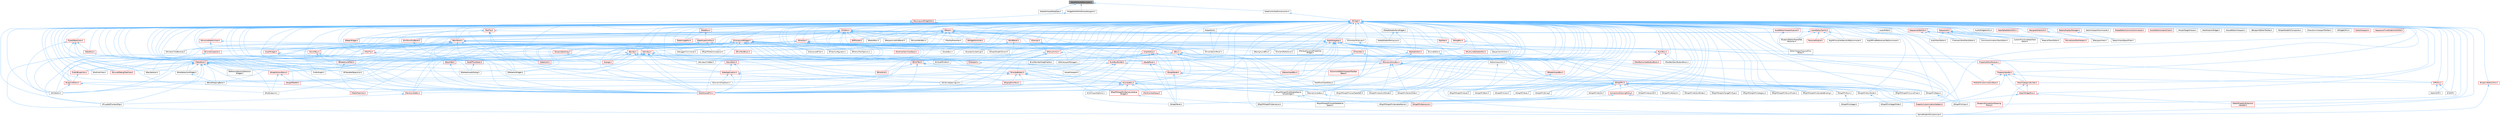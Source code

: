 digraph "SlateAttributeDescriptor.h"
{
 // INTERACTIVE_SVG=YES
 // LATEX_PDF_SIZE
  bgcolor="transparent";
  edge [fontname=Helvetica,fontsize=10,labelfontname=Helvetica,labelfontsize=10];
  node [fontname=Helvetica,fontsize=10,shape=box,height=0.2,width=0.4];
  Node1 [id="Node000001",label="SlateAttributeDescriptor.h",height=0.2,width=0.4,color="gray40", fillcolor="grey60", style="filled", fontcolor="black",tooltip=" "];
  Node1 -> Node2 [id="edge1_Node000001_Node000002",dir="back",color="steelblue1",style="solid",tooltip=" "];
  Node2 [id="Node000002",label="SlateAttributeMetaData.h",height=0.2,width=0.4,color="grey40", fillcolor="white", style="filled",URL="$dd/d06/SlateAttributeMetaData_8h.html",tooltip=" "];
  Node1 -> Node3 [id="edge2_Node000001_Node000003",dir="back",color="steelblue1",style="solid",tooltip=" "];
  Node3 [id="Node000003",label="SlateControlledConstruction.h",height=0.2,width=0.4,color="grey40", fillcolor="white", style="filled",URL="$df/da3/SlateControlledConstruction_8h.html",tooltip=" "];
  Node3 -> Node4 [id="edge3_Node000003_Node000004",dir="back",color="steelblue1",style="solid",tooltip=" "];
  Node4 [id="Node000004",label="SWidget.h",height=0.2,width=0.4,color="red", fillcolor="#FFF0F0", style="filled",URL="$dc/df5/SWidget_8h.html",tooltip=" "];
  Node4 -> Node5 [id="edge4_Node000004_Node000005",dir="back",color="steelblue1",style="solid",tooltip=" "];
  Node5 [id="Node000005",label="AssetEditorToolkit.h",height=0.2,width=0.4,color="red", fillcolor="#FFF0F0", style="filled",URL="$d9/d8b/AssetEditorToolkit_8h.html",tooltip=" "];
  Node5 -> Node9 [id="edge5_Node000005_Node000009",dir="back",color="steelblue1",style="solid",tooltip=" "];
  Node9 [id="Node000009",label="BlueprintEditor.h",height=0.2,width=0.4,color="red", fillcolor="#FFF0F0", style="filled",URL="$df/d7d/BlueprintEditor_8h.html",tooltip=" "];
  Node9 -> Node17 [id="edge6_Node000009_Node000017",dir="back",color="steelblue1",style="solid",tooltip=" "];
  Node17 [id="Node000017",label="SMyBlueprint.h",height=0.2,width=0.4,color="grey40", fillcolor="white", style="filled",URL="$d3/d34/SMyBlueprint_8h.html",tooltip=" "];
  Node9 -> Node18 [id="edge7_Node000009_Node000018",dir="back",color="steelblue1",style="solid",tooltip=" "];
  Node18 [id="Node000018",label="SSCSEditor.h",height=0.2,width=0.4,color="grey40", fillcolor="white", style="filled",URL="$d0/d2e/SSCSEditor_8h.html",tooltip=" "];
  Node5 -> Node23 [id="edge8_Node000005_Node000023",dir="back",color="steelblue1",style="solid",tooltip=" "];
  Node23 [id="Node000023",label="BlueprintEditorSharedTab\lFactories.h",height=0.2,width=0.4,color="grey40", fillcolor="white", style="filled",URL="$d3/d15/BlueprintEditorSharedTabFactories_8h.html",tooltip=" "];
  Node5 -> Node24 [id="edge9_Node000005_Node000024",dir="back",color="steelblue1",style="solid",tooltip=" "];
  Node24 [id="Node000024",label="FindInGraph.h",height=0.2,width=0.4,color="grey40", fillcolor="white", style="filled",URL="$de/d36/FindInGraph_8h.html",tooltip=" "];
  Node5 -> Node29 [id="edge10_Node000005_Node000029",dir="back",color="steelblue1",style="solid",tooltip=" "];
  Node29 [id="Node000029",label="PersonaModule.h",height=0.2,width=0.4,color="red", fillcolor="#FFF0F0", style="filled",URL="$de/d74/PersonaModule_8h.html",tooltip=" "];
  Node5 -> Node31 [id="edge11_Node000005_Node000031",dir="back",color="steelblue1",style="solid",tooltip=" "];
  Node31 [id="Node000031",label="RigVMCompilerResultsTabSummoner.h",height=0.2,width=0.4,color="grey40", fillcolor="white", style="filled",URL="$dd/d05/RigVMCompilerResultsTabSummoner_8h.html",tooltip=" "];
  Node5 -> Node38 [id="edge12_Node000005_Node000038",dir="back",color="steelblue1",style="solid",tooltip=" "];
  Node38 [id="Node000038",label="RigVMFindReferencesTabSummoner.h",height=0.2,width=0.4,color="grey40", fillcolor="white", style="filled",URL="$d5/d7d/RigVMFindReferencesTabSummoner_8h.html",tooltip=" "];
  Node4 -> Node65 [id="edge13_Node000004_Node000065",dir="back",color="steelblue1",style="solid",tooltip=" "];
  Node65 [id="Node000065",label="AssetEditorViewportLayout.h",height=0.2,width=0.4,color="red", fillcolor="#FFF0F0", style="filled",URL="$df/d46/AssetEditorViewportLayout_8h.html",tooltip=" "];
  Node65 -> Node67 [id="edge14_Node000065_Node000067",dir="back",color="steelblue1",style="solid",tooltip=" "];
  Node67 [id="Node000067",label="EditorViewportLayoutFour\lPanes.h",height=0.2,width=0.4,color="grey40", fillcolor="white", style="filled",URL="$d4/d84/EditorViewportLayoutFourPanes_8h.html",tooltip=" "];
  Node4 -> Node72 [id="edge15_Node000004_Node000072",dir="back",color="steelblue1",style="solid",tooltip=" "];
  Node72 [id="Node000072",label="AssetThumbnail.h",height=0.2,width=0.4,color="red", fillcolor="#FFF0F0", style="filled",URL="$d7/d61/AssetThumbnail_8h.html",tooltip=" "];
  Node72 -> Node81 [id="edge16_Node000072_Node000081",dir="back",color="steelblue1",style="solid",tooltip=" "];
  Node81 [id="Node000081",label="SDeleteAssetsDialog.h",height=0.2,width=0.4,color="grey40", fillcolor="white", style="filled",URL="$d7/d0d/SDeleteAssetsDialog_8h.html",tooltip=" "];
  Node4 -> Node82 [id="edge17_Node000004_Node000082",dir="back",color="steelblue1",style="solid",tooltip=" "];
  Node82 [id="Node000082",label="AudioMeter.h",height=0.2,width=0.4,color="grey40", fillcolor="white", style="filled",URL="$de/db0/AudioMeter_8h.html",tooltip=" "];
  Node4 -> Node83 [id="edge18_Node000004_Node000083",dir="back",color="steelblue1",style="solid",tooltip=" "];
  Node83 [id="Node000083",label="AudioTrackEditor.h",height=0.2,width=0.4,color="grey40", fillcolor="white", style="filled",URL="$dd/d96/AudioTrackEditor_8h.html",tooltip=" "];
  Node4 -> Node84 [id="edge19_Node000004_Node000084",dir="back",color="steelblue1",style="solid",tooltip=" "];
  Node84 [id="Node000084",label="AudioWidgetsUtils.h",height=0.2,width=0.4,color="grey40", fillcolor="white", style="filled",URL="$da/d9a/AudioWidgetsUtils_8h.html",tooltip=" "];
  Node4 -> Node85 [id="edge20_Node000004_Node000085",dir="back",color="steelblue1",style="solid",tooltip=" "];
  Node85 [id="Node000085",label="BlueprintConnectionDrawing\lPolicy.h",height=0.2,width=0.4,color="red", fillcolor="#FFF0F0", style="filled",URL="$d2/dfc/BlueprintConnectionDrawingPolicy_8h.html",tooltip=" "];
  Node4 -> Node9 [id="edge21_Node000004_Node000009",dir="back",color="steelblue1",style="solid",tooltip=" "];
  Node4 -> Node23 [id="edge22_Node000004_Node000023",dir="back",color="steelblue1",style="solid",tooltip=" "];
  Node4 -> Node87 [id="edge23_Node000004_Node000087",dir="back",color="steelblue1",style="solid",tooltip=" "];
  Node87 [id="Node000087",label="BlueprintEditorUtils.h",height=0.2,width=0.4,color="red", fillcolor="#FFF0F0", style="filled",URL="$d7/d3d/BlueprintEditorUtils_8h.html",tooltip=" "];
  Node87 -> Node89 [id="edge24_Node000087_Node000089",dir="back",color="steelblue1",style="solid",tooltip=" "];
  Node89 [id="Node000089",label="GameModeInfoCustomizer.h",height=0.2,width=0.4,color="grey40", fillcolor="white", style="filled",URL="$d5/df3/GameModeInfoCustomizer_8h.html",tooltip=" "];
  Node4 -> Node90 [id="edge25_Node000004_Node000090",dir="back",color="steelblue1",style="solid",tooltip=" "];
  Node90 [id="Node000090",label="BoneSelectionWidget.h",height=0.2,width=0.4,color="grey40", fillcolor="white", style="filled",URL="$d4/dd3/BoneSelectionWidget_8h.html",tooltip=" "];
  Node90 -> Node91 [id="edge26_Node000090_Node000091",dir="back",color="steelblue1",style="solid",tooltip=" "];
  Node91 [id="Node000091",label="SBoneMappingBase.h",height=0.2,width=0.4,color="grey40", fillcolor="white", style="filled",URL="$d7/d49/SBoneMappingBase_8h.html",tooltip=" "];
  Node4 -> Node92 [id="edge27_Node000004_Node000092",dir="back",color="steelblue1",style="solid",tooltip=" "];
  Node92 [id="Node000092",label="BrushBuilderDragDropOp.h",height=0.2,width=0.4,color="grey40", fillcolor="white", style="filled",URL="$d9/d56/BrushBuilderDragDropOp_8h.html",tooltip=" "];
  Node4 -> Node93 [id="edge28_Node000004_Node000093",dir="back",color="steelblue1",style="solid",tooltip=" "];
  Node93 [id="Node000093",label="Children.h",height=0.2,width=0.4,color="red", fillcolor="#FFF0F0", style="filled",URL="$db/d68/Children_8h.html",tooltip=" "];
  Node93 -> Node167 [id="edge29_Node000093_Node000167",dir="back",color="steelblue1",style="solid",tooltip=" "];
  Node167 [id="Node000167",label="SBox.h",height=0.2,width=0.4,color="red", fillcolor="#FFF0F0", style="filled",URL="$dd/d43/SBox_8h.html",tooltip=" "];
  Node167 -> Node92 [id="edge30_Node000167_Node000092",dir="back",color="steelblue1",style="solid",tooltip=" "];
  Node167 -> Node89 [id="edge31_Node000167_Node000089",dir="back",color="steelblue1",style="solid",tooltip=" "];
  Node167 -> Node168 [id="edge32_Node000167_Node000168",dir="back",color="steelblue1",style="solid",tooltip=" "];
  Node168 [id="Node000168",label="SComboBox.h",height=0.2,width=0.4,color="red", fillcolor="#FFF0F0", style="filled",URL="$d2/dd5/SComboBox_8h.html",tooltip=" "];
  Node168 -> Node177 [id="edge33_Node000168_Node000177",dir="back",color="steelblue1",style="solid",tooltip=" "];
  Node177 [id="Node000177",label="SCSVImportOptions.h",height=0.2,width=0.4,color="grey40", fillcolor="white", style="filled",URL="$d7/dfe/SCSVImportOptions_8h.html",tooltip=" "];
  Node168 -> Node180 [id="edge34_Node000168_Node000180",dir="back",color="steelblue1",style="solid",tooltip=" "];
  Node180 [id="Node000180",label="SNameComboBox.h",height=0.2,width=0.4,color="grey40", fillcolor="white", style="filled",URL="$d8/d4b/SNameComboBox_8h.html",tooltip=" "];
  Node180 -> Node129 [id="edge35_Node000180_Node000129",dir="back",color="steelblue1",style="solid",tooltip=" "];
  Node129 [id="Node000129",label="SGraphPinNameList.h",height=0.2,width=0.4,color="red", fillcolor="#FFF0F0", style="filled",URL="$d4/d09/SGraphPinNameList_8h.html",tooltip=" "];
  Node168 -> Node181 [id="edge36_Node000168_Node000181",dir="back",color="steelblue1",style="solid",tooltip=" "];
  Node181 [id="Node000181",label="SRigVMGraphPinEditableName\lValueWidget.h",height=0.2,width=0.4,color="grey40", fillcolor="white", style="filled",URL="$da/d0c/SRigVMGraphPinEditableNameValueWidget_8h.html",tooltip=" "];
  Node181 -> Node151 [id="edge37_Node000181_Node000151",dir="back",color="steelblue1",style="solid",tooltip=" "];
  Node151 [id="Node000151",label="SRigVMGraphPinUserDataName\lSpace.h",height=0.2,width=0.4,color="grey40", fillcolor="white", style="filled",URL="$d7/dfd/SRigVMGraphPinUserDataNameSpace_8h.html",tooltip=" "];
  Node181 -> Node154 [id="edge38_Node000181_Node000154",dir="back",color="steelblue1",style="solid",tooltip=" "];
  Node154 [id="Node000154",label="SRigVMGraphPinVariableName.h",height=0.2,width=0.4,color="grey40", fillcolor="white", style="filled",URL="$d0/da1/SRigVMGraphPinVariableName_8h.html",tooltip=" "];
  Node168 -> Node182 [id="edge39_Node000168_Node000182",dir="back",color="steelblue1",style="solid",tooltip=" "];
  Node182 [id="Node000182",label="SRigVMGraphPinNameListValue\lWidget.h",height=0.2,width=0.4,color="red", fillcolor="#FFF0F0", style="filled",URL="$dc/dac/SRigVMGraphPinNameListValueWidget_8h.html",tooltip=" "];
  Node182 -> Node149 [id="edge40_Node000182_Node000149",dir="back",color="steelblue1",style="solid",tooltip=" "];
  Node149 [id="Node000149",label="SRigVMGraphPinNameList.h",height=0.2,width=0.4,color="grey40", fillcolor="white", style="filled",URL="$d7/dfc/SRigVMGraphPinNameList_8h.html",tooltip=" "];
  Node168 -> Node183 [id="edge41_Node000168_Node000183",dir="back",color="steelblue1",style="solid",tooltip=" "];
  Node183 [id="Node000183",label="STableTreeView.h",height=0.2,width=0.4,color="red", fillcolor="#FFF0F0", style="filled",URL="$dd/d46/STableTreeView_8h.html",tooltip=" "];
  Node168 -> Node186 [id="edge42_Node000168_Node000186",dir="back",color="steelblue1",style="solid",tooltip=" "];
  Node186 [id="Node000186",label="STextComboBox.h",height=0.2,width=0.4,color="red", fillcolor="#FFF0F0", style="filled",URL="$d6/d14/STextComboBox_8h.html",tooltip=" "];
  Node186 -> Node187 [id="edge43_Node000186_Node000187",dir="back",color="steelblue1",style="solid",tooltip=" "];
  Node187 [id="Node000187",label="SFixupSelfContextDlg.h",height=0.2,width=0.4,color="grey40", fillcolor="white", style="filled",URL="$d5/da4/SFixupSelfContextDlg_8h.html",tooltip=" "];
  Node168 -> Node188 [id="edge44_Node000168_Node000188",dir="back",color="steelblue1",style="solid",tooltip=" "];
  Node188 [id="Node000188",label="STextComboPopup.h",height=0.2,width=0.4,color="red", fillcolor="#FFF0F0", style="filled",URL="$d1/d76/STextComboPopup_8h.html",tooltip=" "];
  Node168 -> Node165 [id="edge45_Node000168_Node000165",dir="back",color="steelblue1",style="solid",tooltip=" "];
  Node165 [id="Node000165",label="SlateSharedPCH.h",height=0.2,width=0.4,color="red", fillcolor="#FFF0F0", style="filled",URL="$d1/dfc/SlateSharedPCH_8h.html",tooltip=" "];
  Node167 -> Node197 [id="edge46_Node000167_Node000197",dir="back",color="steelblue1",style="solid",tooltip=" "];
  Node197 [id="Node000197",label="SGameLayerManager.h",height=0.2,width=0.4,color="grey40", fillcolor="white", style="filled",URL="$da/d3a/SGameLayerManager_8h.html",tooltip=" "];
  Node167 -> Node131 [id="edge47_Node000167_Node000131",dir="back",color="steelblue1",style="solid",tooltip=" "];
  Node131 [id="Node000131",label="SGraphPinNum.h",height=0.2,width=0.4,color="grey40", fillcolor="white", style="filled",URL="$d7/da4/SGraphPinNum_8h.html",tooltip=" "];
  Node131 -> Node132 [id="edge48_Node000131_Node000132",dir="back",color="steelblue1",style="solid",tooltip=" "];
  Node132 [id="Node000132",label="SGraphPinInteger.h",height=0.2,width=0.4,color="grey40", fillcolor="white", style="filled",URL="$df/d54/SGraphPinInteger_8h.html",tooltip=" "];
  Node167 -> Node133 [id="edge49_Node000167_Node000133",dir="back",color="steelblue1",style="solid",tooltip=" "];
  Node133 [id="Node000133",label="SGraphPinNumSlider.h",height=0.2,width=0.4,color="grey40", fillcolor="white", style="filled",URL="$d5/d00/SGraphPinNumSlider_8h.html",tooltip=" "];
  Node133 -> Node134 [id="edge50_Node000133_Node000134",dir="back",color="steelblue1",style="solid",tooltip=" "];
  Node134 [id="Node000134",label="SGraphPinIntegerSlider.h",height=0.2,width=0.4,color="grey40", fillcolor="white", style="filled",URL="$da/d60/SGraphPinIntegerSlider_8h.html",tooltip=" "];
  Node167 -> Node141 [id="edge51_Node000167_Node000141",dir="back",color="steelblue1",style="solid",tooltip=" "];
  Node141 [id="Node000141",label="SGraphPinVector2DSlider.h",height=0.2,width=0.4,color="grey40", fillcolor="white", style="filled",URL="$d7/d05/SGraphPinVector2DSlider_8h.html",tooltip=" "];
  Node167 -> Node144 [id="edge52_Node000167_Node000144",dir="back",color="steelblue1",style="solid",tooltip=" "];
  Node144 [id="Node000144",label="SGraphPinVectorSlider.h",height=0.2,width=0.4,color="grey40", fillcolor="white", style="filled",URL="$dc/d38/SGraphPinVectorSlider_8h.html",tooltip=" "];
  Node167 -> Node239 [id="edge53_Node000167_Node000239",dir="back",color="steelblue1",style="solid",tooltip=" "];
  Node239 [id="Node000239",label="STableRow.h",height=0.2,width=0.4,color="red", fillcolor="#FFF0F0", style="filled",URL="$d8/d43/STableRow_8h.html",tooltip=" "];
  Node239 -> Node90 [id="edge54_Node000239_Node000090",dir="back",color="steelblue1",style="solid",tooltip=" "];
  Node239 -> Node245 [id="edge55_Node000239_Node000245",dir="back",color="steelblue1",style="solid",tooltip=" "];
  Node245 [id="Node000245",label="FindInBlueprints.h",height=0.2,width=0.4,color="red", fillcolor="#FFF0F0", style="filled",URL="$d0/d27/FindInBlueprints_8h.html",tooltip=" "];
  Node245 -> Node9 [id="edge56_Node000245_Node000009",dir="back",color="steelblue1",style="solid",tooltip=" "];
  Node239 -> Node24 [id="edge57_Node000239_Node000024",dir="back",color="steelblue1",style="solid",tooltip=" "];
  Node239 -> Node298 [id="edge58_Node000239_Node000298",dir="back",color="steelblue1",style="solid",tooltip=" "];
  Node298 [id="Node000298",label="ReferenceSectionSelection\lWidget.h",height=0.2,width=0.4,color="grey40", fillcolor="white", style="filled",URL="$db/d75/ReferenceSectionSelectionWidget_8h.html",tooltip=" "];
  Node239 -> Node91 [id="edge59_Node000239_Node000091",dir="back",color="steelblue1",style="solid",tooltip=" "];
  Node239 -> Node168 [id="edge60_Node000239_Node000168",dir="back",color="steelblue1",style="solid",tooltip=" "];
  Node239 -> Node81 [id="edge61_Node000239_Node000081",dir="back",color="steelblue1",style="solid",tooltip=" "];
  Node239 -> Node302 [id="edge62_Node000239_Node000302",dir="back",color="steelblue1",style="solid",tooltip=" "];
  Node302 [id="Node000302",label="SFilterableObjectList.h",height=0.2,width=0.4,color="grey40", fillcolor="white", style="filled",URL="$dc/de4/SFilterableObjectList_8h.html",tooltip=" "];
  Node239 -> Node187 [id="edge63_Node000239_Node000187",dir="back",color="steelblue1",style="solid",tooltip=" "];
  Node239 -> Node303 [id="edge64_Node000239_Node000303",dir="back",color="steelblue1",style="solid",tooltip=" "];
  Node303 [id="Node000303",label="SGraphActionMenu.h",height=0.2,width=0.4,color="red", fillcolor="#FFF0F0", style="filled",URL="$d0/d9a/SGraphActionMenu_8h.html",tooltip=" "];
  Node303 -> Node306 [id="edge65_Node000303_Node000306",dir="back",color="steelblue1",style="solid",tooltip=" "];
  Node306 [id="Node000306",label="SGraphPalette.h",height=0.2,width=0.4,color="red", fillcolor="#FFF0F0", style="filled",URL="$d5/dd1/SGraphPalette_8h.html",tooltip=" "];
  Node303 -> Node17 [id="edge66_Node000303_Node000017",dir="back",color="steelblue1",style="solid",tooltip=" "];
  Node239 -> Node311 [id="edge67_Node000239_Node000311",dir="back",color="steelblue1",style="solid",tooltip=" "];
  Node311 [id="Node000311",label="SKeySelector.h",height=0.2,width=0.4,color="grey40", fillcolor="white", style="filled",URL="$de/d62/SKeySelector_8h.html",tooltip=" "];
  Node239 -> Node312 [id="edge68_Node000239_Node000312",dir="back",color="steelblue1",style="solid",tooltip=" "];
  Node312 [id="Node000312",label="SKismetDebugTreeView.h",height=0.2,width=0.4,color="red", fillcolor="#FFF0F0", style="filled",URL="$dc/df5/SKismetDebugTreeView_8h.html",tooltip=" "];
  Node239 -> Node290 [id="edge69_Node000239_Node000290",dir="back",color="steelblue1",style="solid",tooltip=" "];
  Node290 [id="Node000290",label="SOutlinerView.h",height=0.2,width=0.4,color="grey40", fillcolor="white", style="filled",URL="$d5/de1/SOutlinerView_8h.html",tooltip=" "];
  Node239 -> Node18 [id="edge70_Node000239_Node000018",dir="back",color="steelblue1",style="solid",tooltip=" "];
  Node239 -> Node317 [id="edge71_Node000239_Node000317",dir="back",color="steelblue1",style="solid",tooltip=" "];
  Node317 [id="Node000317",label="SSkeletonWidget.h",height=0.2,width=0.4,color="grey40", fillcolor="white", style="filled",URL="$dd/da7/SSkeletonWidget_8h.html",tooltip=" "];
  Node239 -> Node165 [id="edge72_Node000239_Node000165",dir="back",color="steelblue1",style="solid",tooltip=" "];
  Node167 -> Node347 [id="edge73_Node000167_Node000347",dir="back",color="steelblue1",style="solid",tooltip=" "];
  Node347 [id="Node000347",label="SWindowTitleBar.h",height=0.2,width=0.4,color="grey40", fillcolor="white", style="filled",URL="$d0/dce/SWindowTitleBar_8h.html",tooltip=" "];
  Node167 -> Node165 [id="edge74_Node000167_Node000165",dir="back",color="steelblue1",style="solid",tooltip=" "];
  Node93 -> Node348 [id="edge75_Node000093_Node000348",dir="back",color="steelblue1",style="solid",tooltip=" "];
  Node348 [id="Node000348",label="SBoxPanel.h",height=0.2,width=0.4,color="red", fillcolor="#FFF0F0", style="filled",URL="$d8/de6/SBoxPanel_8h.html",tooltip=" "];
  Node348 -> Node322 [id="edge76_Node000348_Node000322",dir="back",color="steelblue1",style="solid",tooltip=" "];
  Node322 [id="Node000322",label="DiffUtils.h",height=0.2,width=0.4,color="red", fillcolor="#FFF0F0", style="filled",URL="$d4/d91/DiffUtils_8h.html",tooltip=" "];
  Node322 -> Node327 [id="edge77_Node000322_Node000327",dir="back",color="steelblue1",style="solid",tooltip=" "];
  Node327 [id="Node000327",label="DetailsDiff.h",height=0.2,width=0.4,color="grey40", fillcolor="white", style="filled",URL="$de/dfc/DetailsDiff_8h.html",tooltip=" "];
  Node322 -> Node328 [id="edge78_Node000322_Node000328",dir="back",color="steelblue1",style="solid",tooltip=" "];
  Node328 [id="Node000328",label="SCSDiff.h",height=0.2,width=0.4,color="grey40", fillcolor="white", style="filled",URL="$da/dc5/SCSDiff_8h.html",tooltip=" "];
  Node348 -> Node89 [id="edge79_Node000348_Node000089",dir="back",color="steelblue1",style="solid",tooltip=" "];
  Node348 -> Node371 [id="edge80_Node000348_Node000371",dir="back",color="steelblue1",style="solid",tooltip=" "];
  Node371 [id="Node000371",label="PropertyCustomizationHelpers.h",height=0.2,width=0.4,color="red", fillcolor="#FFF0F0", style="filled",URL="$d7/dd0/PropertyCustomizationHelpers_8h.html",tooltip=" "];
  Node371 -> Node89 [id="edge81_Node000371_Node000089",dir="back",color="steelblue1",style="solid",tooltip=" "];
  Node348 -> Node374 [id="edge82_Node000348_Node000374",dir="back",color="steelblue1",style="solid",tooltip=" "];
  Node374 [id="Node000374",label="SBreadcrumbTrail.h",height=0.2,width=0.4,color="red", fillcolor="#FFF0F0", style="filled",URL="$d4/de2/SBreadcrumbTrail_8h.html",tooltip=" "];
  Node374 -> Node183 [id="edge83_Node000374_Node000183",dir="back",color="steelblue1",style="solid",tooltip=" "];
  Node348 -> Node375 [id="edge84_Node000348_Node000375",dir="back",color="steelblue1",style="solid",tooltip=" "];
  Node375 [id="Node000375",label="SComboButton.h",height=0.2,width=0.4,color="red", fillcolor="#FFF0F0", style="filled",URL="$dc/d43/SComboButton_8h.html",tooltip=" "];
  Node375 -> Node91 [id="edge85_Node000375_Node000091",dir="back",color="steelblue1",style="solid",tooltip=" "];
  Node375 -> Node168 [id="edge86_Node000375_Node000168",dir="back",color="steelblue1",style="solid",tooltip=" "];
  Node375 -> Node216 [id="edge87_Node000375_Node000216",dir="back",color="steelblue1",style="solid",tooltip=" "];
  Node216 [id="Node000216",label="SGridLineSpacingList.h",height=0.2,width=0.4,color="grey40", fillcolor="white", style="filled",URL="$db/d48/SGridLineSpacingList_8h.html",tooltip=" "];
  Node375 -> Node223 [id="edge88_Node000375_Node000223",dir="back",color="steelblue1",style="solid",tooltip=" "];
  Node223 [id="Node000223",label="SNumericDropDown.h",height=0.2,width=0.4,color="grey40", fillcolor="white", style="filled",URL="$d3/d12/SNumericDropDown_8h.html",tooltip=" "];
  Node375 -> Node379 [id="edge89_Node000375_Node000379",dir="back",color="steelblue1",style="solid",tooltip=" "];
  Node379 [id="Node000379",label="SPopUpErrorText.h",height=0.2,width=0.4,color="red", fillcolor="#FFF0F0", style="filled",URL="$d7/d15/SPopUpErrorText_8h.html",tooltip=" "];
  Node375 -> Node181 [id="edge90_Node000375_Node000181",dir="back",color="steelblue1",style="solid",tooltip=" "];
  Node375 -> Node182 [id="edge91_Node000375_Node000182",dir="back",color="steelblue1",style="solid",tooltip=" "];
  Node375 -> Node165 [id="edge92_Node000375_Node000165",dir="back",color="steelblue1",style="solid",tooltip=" "];
  Node348 -> Node216 [id="edge93_Node000348_Node000216",dir="back",color="steelblue1",style="solid",tooltip=" "];
  Node348 -> Node223 [id="edge94_Node000348_Node000223",dir="back",color="steelblue1",style="solid",tooltip=" "];
  Node348 -> Node382 [id="edge95_Node000348_Node000382",dir="back",color="steelblue1",style="solid",tooltip=" "];
  Node382 [id="Node000382",label="SNumericEntryBox.h",height=0.2,width=0.4,color="red", fillcolor="#FFF0F0", style="filled",URL="$d8/d1a/SNumericEntryBox_8h.html",tooltip=" "];
  Node382 -> Node131 [id="edge96_Node000382_Node000131",dir="back",color="steelblue1",style="solid",tooltip=" "];
  Node382 -> Node133 [id="edge97_Node000382_Node000133",dir="back",color="steelblue1",style="solid",tooltip=" "];
  Node382 -> Node141 [id="edge98_Node000382_Node000141",dir="back",color="steelblue1",style="solid",tooltip=" "];
  Node382 -> Node144 [id="edge99_Node000382_Node000144",dir="back",color="steelblue1",style="solid",tooltip=" "];
  Node382 -> Node383 [id="edge100_Node000382_Node000383",dir="back",color="steelblue1",style="solid",tooltip=" "];
  Node383 [id="Node000383",label="SRotatorInputBox.h",height=0.2,width=0.4,color="red", fillcolor="#FFF0F0", style="filled",URL="$de/dd2/SRotatorInputBox_8h.html",tooltip=" "];
  Node383 -> Node150 [id="edge101_Node000383_Node000150",dir="back",color="steelblue1",style="solid",tooltip=" "];
  Node150 [id="Node000150",label="SRigVMGraphPinQuat.h",height=0.2,width=0.4,color="grey40", fillcolor="white", style="filled",URL="$de/dda/SRigVMGraphPinQuat_8h.html",tooltip=" "];
  Node382 -> Node387 [id="edge102_Node000382_Node000387",dir="back",color="steelblue1",style="solid",tooltip=" "];
  Node387 [id="Node000387",label="SVectorInputBox.h",height=0.2,width=0.4,color="red", fillcolor="#FFF0F0", style="filled",URL="$df/d44/SVectorInputBox_8h.html",tooltip=" "];
  Node348 -> Node18 [id="edge103_Node000348_Node000018",dir="back",color="steelblue1",style="solid",tooltip=" "];
  Node348 -> Node390 [id="edge104_Node000348_Node000390",dir="back",color="steelblue1",style="solid",tooltip=" "];
  Node390 [id="Node000390",label="SScrollBox.h",height=0.2,width=0.4,color="red", fillcolor="#FFF0F0", style="filled",URL="$d3/da2/SScrollBox_8h.html",tooltip=" "];
  Node390 -> Node374 [id="edge105_Node000390_Node000374",dir="back",color="steelblue1",style="solid",tooltip=" "];
  Node390 -> Node165 [id="edge106_Node000390_Node000165",dir="back",color="steelblue1",style="solid",tooltip=" "];
  Node348 -> Node317 [id="edge107_Node000348_Node000317",dir="back",color="steelblue1",style="solid",tooltip=" "];
  Node348 -> Node239 [id="edge108_Node000348_Node000239",dir="back",color="steelblue1",style="solid",tooltip=" "];
  Node348 -> Node397 [id="edge109_Node000348_Node000397",dir="back",color="steelblue1",style="solid",tooltip=" "];
  Node397 [id="Node000397",label="SWindow.h",height=0.2,width=0.4,color="red", fillcolor="#FFF0F0", style="filled",URL="$d2/d6d/SWindow_8h.html",tooltip=" "];
  Node397 -> Node9 [id="edge110_Node000397_Node000009",dir="back",color="steelblue1",style="solid",tooltip=" "];
  Node397 -> Node399 [id="edge111_Node000397_Node000399",dir="back",color="steelblue1",style="solid",tooltip=" "];
  Node399 [id="Node000399",label="Dialogs.h",height=0.2,width=0.4,color="red", fillcolor="#FFF0F0", style="filled",URL="$d2/d5c/Dialogs_8h.html",tooltip=" "];
  Node397 -> Node578 [id="edge112_Node000397_Node000578",dir="back",color="steelblue1",style="solid",tooltip=" "];
  Node578 [id="Node000578",label="MenuStack.h",height=0.2,width=0.4,color="red", fillcolor="#FFF0F0", style="filled",URL="$d8/d80/MenuStack_8h.html",tooltip=" "];
  Node578 -> Node579 [id="edge113_Node000578_Node000579",dir="back",color="steelblue1",style="solid",tooltip=" "];
  Node579 [id="Node000579",label="SlateApplication.h",height=0.2,width=0.4,color="red", fillcolor="#FFF0F0", style="filled",URL="$db/d28/SlateApplication_8h.html",tooltip=" "];
  Node579 -> Node168 [id="edge114_Node000579_Node000168",dir="back",color="steelblue1",style="solid",tooltip=" "];
  Node579 -> Node216 [id="edge115_Node000579_Node000216",dir="back",color="steelblue1",style="solid",tooltip=" "];
  Node579 -> Node223 [id="edge116_Node000579_Node000223",dir="back",color="steelblue1",style="solid",tooltip=" "];
  Node579 -> Node165 [id="edge117_Node000579_Node000165",dir="back",color="steelblue1",style="solid",tooltip=" "];
  Node578 -> Node165 [id="edge118_Node000578_Node000165",dir="back",color="steelblue1",style="solid",tooltip=" "];
  Node397 -> Node615 [id="edge119_Node000397_Node000615",dir="back",color="steelblue1",style="solid",tooltip=" "];
  Node615 [id="Node000615",label="PropertyEditorModule.h",height=0.2,width=0.4,color="red", fillcolor="#FFF0F0", style="filled",URL="$d5/d90/PropertyEditorModule_8h.html",tooltip=" "];
  Node615 -> Node619 [id="edge120_Node000615_Node000619",dir="back",color="steelblue1",style="solid",tooltip=" "];
  Node619 [id="Node000619",label="PropertyHandle.h",height=0.2,width=0.4,color="red", fillcolor="#FFF0F0", style="filled",URL="$d7/d90/PropertyHandle_8h.html",tooltip=" "];
  Node619 -> Node620 [id="edge121_Node000619_Node000620",dir="back",color="steelblue1",style="solid",tooltip=" "];
  Node620 [id="Node000620",label="DetailCategoryBuilder.h",height=0.2,width=0.4,color="red", fillcolor="#FFF0F0", style="filled",URL="$d9/de8/DetailCategoryBuilder_8h.html",tooltip=" "];
  Node620 -> Node622 [id="edge122_Node000620_Node000622",dir="back",color="steelblue1",style="solid",tooltip=" "];
  Node622 [id="Node000622",label="DetailWidgetRow.h",height=0.2,width=0.4,color="red", fillcolor="#FFF0F0", style="filled",URL="$d4/d4d/DetailWidgetRow_8h.html",tooltip=" "];
  Node622 -> Node623 [id="edge123_Node000622_Node000623",dir="back",color="steelblue1",style="solid",tooltip=" "];
  Node623 [id="Node000623",label="IDetailPropertyExtension\lHandler.h",height=0.2,width=0.4,color="red", fillcolor="#FFF0F0", style="filled",URL="$d6/d81/IDetailPropertyExtensionHandler_8h.html",tooltip=" "];
  Node622 -> Node371 [id="edge124_Node000622_Node000371",dir="back",color="steelblue1",style="solid",tooltip=" "];
  Node620 -> Node89 [id="edge125_Node000620_Node000089",dir="back",color="steelblue1",style="solid",tooltip=" "];
  Node619 -> Node622 [id="edge126_Node000619_Node000622",dir="back",color="steelblue1",style="solid",tooltip=" "];
  Node619 -> Node322 [id="edge127_Node000619_Node000322",dir="back",color="steelblue1",style="solid",tooltip=" "];
  Node619 -> Node646 [id="edge128_Node000619_Node000646",dir="back",color="steelblue1",style="solid",tooltip=" "];
  Node646 [id="Node000646",label="MediaIOCustomizationBase.h",height=0.2,width=0.4,color="red", fillcolor="#FFF0F0", style="filled",URL="$d2/dd0/MediaIOCustomizationBase_8h.html",tooltip=" "];
  Node619 -> Node371 [id="edge129_Node000619_Node000371",dir="back",color="steelblue1",style="solid",tooltip=" "];
  Node397 -> Node317 [id="edge130_Node000397_Node000317",dir="back",color="steelblue1",style="solid",tooltip=" "];
  Node397 -> Node656 [id="edge131_Node000397_Node000656",dir="back",color="steelblue1",style="solid",tooltip=" "];
  Node656 [id="Node000656",label="SViewport.h",height=0.2,width=0.4,color="red", fillcolor="#FFF0F0", style="filled",URL="$d8/db1/SViewport_8h.html",tooltip=" "];
  Node656 -> Node657 [id="edge132_Node000656_Node000657",dir="back",color="steelblue1",style="solid",tooltip=" "];
  Node657 [id="Node000657",label="IAssetViewport.h",height=0.2,width=0.4,color="grey40", fillcolor="white", style="filled",URL="$de/d65/IAssetViewport_8h.html",tooltip=" "];
  Node397 -> Node658 [id="edge133_Node000397_Node000658",dir="back",color="steelblue1",style="solid",tooltip=" "];
  Node658 [id="Node000658",label="SVirtualWindow.h",height=0.2,width=0.4,color="grey40", fillcolor="white", style="filled",URL="$d3/dd3/SVirtualWindow_8h.html",tooltip=" "];
  Node397 -> Node347 [id="edge134_Node000397_Node000347",dir="back",color="steelblue1",style="solid",tooltip=" "];
  Node397 -> Node579 [id="edge135_Node000397_Node000579",dir="back",color="steelblue1",style="solid",tooltip=" "];
  Node397 -> Node159 [id="edge136_Node000397_Node000159",dir="back",color="steelblue1",style="solid",tooltip=" "];
  Node159 [id="Node000159",label="SlateCore.h",height=0.2,width=0.4,color="red", fillcolor="#FFF0F0", style="filled",URL="$dc/d03/SlateCore_8h.html",tooltip=" "];
  Node397 -> Node165 [id="edge137_Node000397_Node000165",dir="back",color="steelblue1",style="solid",tooltip=" "];
  Node348 -> Node347 [id="edge138_Node000348_Node000347",dir="back",color="steelblue1",style="solid",tooltip=" "];
  Node348 -> Node681 [id="edge139_Node000348_Node000681",dir="back",color="steelblue1",style="solid",tooltip=" "];
  Node681 [id="Node000681",label="SWindowTitleBarArea.h",height=0.2,width=0.4,color="grey40", fillcolor="white", style="filled",URL="$d4/d09/SWindowTitleBarArea_8h.html",tooltip=" "];
  Node348 -> Node159 [id="edge140_Node000348_Node000159",dir="back",color="steelblue1",style="solid",tooltip=" "];
  Node348 -> Node165 [id="edge141_Node000348_Node000165",dir="back",color="steelblue1",style="solid",tooltip=" "];
  Node93 -> Node683 [id="edge142_Node000093_Node000683",dir="back",color="steelblue1",style="solid",tooltip=" "];
  Node683 [id="Node000683",label="SCanvas.h",height=0.2,width=0.4,color="red", fillcolor="#FFF0F0", style="filled",URL="$d4/dfa/SCanvas_8h.html",tooltip=" "];
  Node683 -> Node197 [id="edge143_Node000683_Node000197",dir="back",color="steelblue1",style="solid",tooltip=" "];
  Node93 -> Node685 [id="edge144_Node000093_Node000685",dir="back",color="steelblue1",style="solid",tooltip=" "];
  Node685 [id="Node000685",label="SCompoundWidget.h",height=0.2,width=0.4,color="red", fillcolor="#FFF0F0", style="filled",URL="$db/d0b/SCompoundWidget_8h.html",tooltip=" "];
  Node685 -> Node90 [id="edge145_Node000685_Node000090",dir="back",color="steelblue1",style="solid",tooltip=" "];
  Node685 -> Node698 [id="edge146_Node000685_Node000698",dir="back",color="steelblue1",style="solid",tooltip=" "];
  Node698 [id="Node000698",label="DebuggerCommands.h",height=0.2,width=0.4,color="grey40", fillcolor="white", style="filled",URL="$dc/da1/DebuggerCommands_8h.html",tooltip=" "];
  Node685 -> Node399 [id="edge147_Node000685_Node000399",dir="back",color="steelblue1",style="solid",tooltip=" "];
  Node685 -> Node245 [id="edge148_Node000685_Node000245",dir="back",color="steelblue1",style="solid",tooltip=" "];
  Node685 -> Node24 [id="edge149_Node000685_Node000024",dir="back",color="steelblue1",style="solid",tooltip=" "];
  Node685 -> Node699 [id="edge150_Node000685_Node000699",dir="back",color="steelblue1",style="solid",tooltip=" "];
  Node699 [id="Node000699",label="GraphEditor.h",height=0.2,width=0.4,color="red", fillcolor="#FFF0F0", style="filled",URL="$dc/dc5/GraphEditor_8h.html",tooltip=" "];
  Node699 -> Node9 [id="edge151_Node000699_Node000009",dir="back",color="steelblue1",style="solid",tooltip=" "];
  Node699 -> Node101 [id="edge152_Node000699_Node000101",dir="back",color="steelblue1",style="solid",tooltip=" "];
  Node101 [id="Node000101",label="DataflowGraphEditor.h",height=0.2,width=0.4,color="grey40", fillcolor="white", style="filled",URL="$d4/dfa/DataflowGraphEditor_8h.html",tooltip=" "];
  Node699 -> Node100 [id="edge153_Node000699_Node000100",dir="back",color="steelblue1",style="solid",tooltip=" "];
  Node100 [id="Node000100",label="SGraphNode.h",height=0.2,width=0.4,color="red", fillcolor="#FFF0F0", style="filled",URL="$d2/d30/SGraphNode_8h.html",tooltip=" "];
  Node100 -> Node101 [id="edge154_Node000100_Node000101",dir="back",color="steelblue1",style="solid",tooltip=" "];
  Node100 -> Node118 [id="edge155_Node000100_Node000118",dir="back",color="steelblue1",style="solid",tooltip=" "];
  Node118 [id="Node000118",label="SGraphPanel.h",height=0.2,width=0.4,color="grey40", fillcolor="white", style="filled",URL="$d2/dcf/SGraphPanel_8h.html",tooltip=" "];
  Node100 -> Node119 [id="edge156_Node000100_Node000119",dir="back",color="steelblue1",style="solid",tooltip=" "];
  Node119 [id="Node000119",label="SGraphPin.h",height=0.2,width=0.4,color="red", fillcolor="#FFF0F0", style="filled",URL="$d1/dd1/SGraphPin_8h.html",tooltip=" "];
  Node119 -> Node120 [id="edge157_Node000119_Node000120",dir="back",color="steelblue1",style="solid",tooltip=" "];
  Node120 [id="Node000120",label="ConnectionDrawingPolicy.h",height=0.2,width=0.4,color="red", fillcolor="#FFF0F0", style="filled",URL="$d5/dc8/ConnectionDrawingPolicy_8h.html",tooltip=" "];
  Node120 -> Node85 [id="edge158_Node000120_Node000085",dir="back",color="steelblue1",style="solid",tooltip=" "];
  Node120 -> Node118 [id="edge159_Node000120_Node000118",dir="back",color="steelblue1",style="solid",tooltip=" "];
  Node119 -> Node118 [id="edge160_Node000119_Node000118",dir="back",color="steelblue1",style="solid",tooltip=" "];
  Node119 -> Node125 [id="edge161_Node000119_Node000125",dir="back",color="steelblue1",style="solid",tooltip=" "];
  Node125 [id="Node000125",label="SGraphPinBool.h",height=0.2,width=0.4,color="grey40", fillcolor="white", style="filled",URL="$d8/d82/SGraphPinBool_8h.html",tooltip=" "];
  Node119 -> Node126 [id="edge162_Node000119_Node000126",dir="back",color="steelblue1",style="solid",tooltip=" "];
  Node126 [id="Node000126",label="SGraphPinColor.h",height=0.2,width=0.4,color="grey40", fillcolor="white", style="filled",URL="$dd/d8d/SGraphPinColor_8h.html",tooltip=" "];
  Node119 -> Node128 [id="edge163_Node000119_Node000128",dir="back",color="steelblue1",style="solid",tooltip=" "];
  Node128 [id="Node000128",label="SGraphPinExec.h",height=0.2,width=0.4,color="grey40", fillcolor="white", style="filled",URL="$d1/d4c/SGraphPinExec_8h.html",tooltip=" "];
  Node119 -> Node129 [id="edge164_Node000119_Node000129",dir="back",color="steelblue1",style="solid",tooltip=" "];
  Node119 -> Node131 [id="edge165_Node000119_Node000131",dir="back",color="steelblue1",style="solid",tooltip=" "];
  Node119 -> Node133 [id="edge166_Node000119_Node000133",dir="back",color="steelblue1",style="solid",tooltip=" "];
  Node119 -> Node135 [id="edge167_Node000119_Node000135",dir="back",color="steelblue1",style="solid",tooltip=" "];
  Node135 [id="Node000135",label="SGraphPinObject.h",height=0.2,width=0.4,color="grey40", fillcolor="white", style="filled",URL="$da/dd6/SGraphPinObject_8h.html",tooltip=" "];
  Node135 -> Node136 [id="edge168_Node000135_Node000136",dir="back",color="steelblue1",style="solid",tooltip=" "];
  Node136 [id="Node000136",label="SGraphPinClass.h",height=0.2,width=0.4,color="grey40", fillcolor="white", style="filled",URL="$df/d8d/SGraphPinClass_8h.html",tooltip=" "];
  Node119 -> Node137 [id="edge169_Node000119_Node000137",dir="back",color="steelblue1",style="solid",tooltip=" "];
  Node137 [id="Node000137",label="SGraphPinString.h",height=0.2,width=0.4,color="grey40", fillcolor="white", style="filled",URL="$d0/d49/SGraphPinString_8h.html",tooltip=" "];
  Node119 -> Node139 [id="edge170_Node000119_Node000139",dir="back",color="steelblue1",style="solid",tooltip=" "];
  Node139 [id="Node000139",label="SGraphPinVector.h",height=0.2,width=0.4,color="grey40", fillcolor="white", style="filled",URL="$d8/de7/SGraphPinVector_8h.html",tooltip=" "];
  Node119 -> Node140 [id="edge171_Node000119_Node000140",dir="back",color="steelblue1",style="solid",tooltip=" "];
  Node140 [id="Node000140",label="SGraphPinVector2D.h",height=0.2,width=0.4,color="grey40", fillcolor="white", style="filled",URL="$d7/d67/SGraphPinVector2D_8h.html",tooltip=" "];
  Node119 -> Node141 [id="edge172_Node000119_Node000141",dir="back",color="steelblue1",style="solid",tooltip=" "];
  Node119 -> Node142 [id="edge173_Node000119_Node000142",dir="back",color="steelblue1",style="solid",tooltip=" "];
  Node142 [id="Node000142",label="SGraphPinVector4.h",height=0.2,width=0.4,color="grey40", fillcolor="white", style="filled",URL="$d4/d94/SGraphPinVector4_8h.html",tooltip=" "];
  Node119 -> Node143 [id="edge174_Node000119_Node000143",dir="back",color="steelblue1",style="solid",tooltip=" "];
  Node143 [id="Node000143",label="SGraphPinVector4Slider.h",height=0.2,width=0.4,color="grey40", fillcolor="white", style="filled",URL="$d9/db8/SGraphPinVector4Slider_8h.html",tooltip=" "];
  Node119 -> Node144 [id="edge175_Node000119_Node000144",dir="back",color="steelblue1",style="solid",tooltip=" "];
  Node119 -> Node145 [id="edge176_Node000119_Node000145",dir="back",color="steelblue1",style="solid",tooltip=" "];
  Node145 [id="Node000145",label="SRigVMGraphChangePinType.h",height=0.2,width=0.4,color="grey40", fillcolor="white", style="filled",URL="$d4/da7/SRigVMGraphChangePinType_8h.html",tooltip=" "];
  Node119 -> Node146 [id="edge177_Node000119_Node000146",dir="back",color="steelblue1",style="solid",tooltip=" "];
  Node146 [id="Node000146",label="SRigVMGraphPinCategory.h",height=0.2,width=0.4,color="grey40", fillcolor="white", style="filled",URL="$da/d67/SRigVMGraphPinCategory_8h.html",tooltip=" "];
  Node119 -> Node147 [id="edge178_Node000119_Node000147",dir="back",color="steelblue1",style="solid",tooltip=" "];
  Node147 [id="Node000147",label="SRigVMGraphPinCurveFloat.h",height=0.2,width=0.4,color="grey40", fillcolor="white", style="filled",URL="$d3/d13/SRigVMGraphPinCurveFloat_8h.html",tooltip=" "];
  Node119 -> Node148 [id="edge179_Node000119_Node000148",dir="back",color="steelblue1",style="solid",tooltip=" "];
  Node148 [id="Node000148",label="SRigVMGraphPinEnumPicker.h",height=0.2,width=0.4,color="grey40", fillcolor="white", style="filled",URL="$d9/dd1/SRigVMGraphPinEnumPicker_8h.html",tooltip=" "];
  Node119 -> Node149 [id="edge180_Node000119_Node000149",dir="back",color="steelblue1",style="solid",tooltip=" "];
  Node119 -> Node150 [id="edge181_Node000119_Node000150",dir="back",color="steelblue1",style="solid",tooltip=" "];
  Node119 -> Node151 [id="edge182_Node000119_Node000151",dir="back",color="steelblue1",style="solid",tooltip=" "];
  Node119 -> Node152 [id="edge183_Node000119_Node000152",dir="back",color="steelblue1",style="solid",tooltip=" "];
  Node152 [id="Node000152",label="SRigVMGraphPinUserDataPath.h",height=0.2,width=0.4,color="grey40", fillcolor="white", style="filled",URL="$d5/d31/SRigVMGraphPinUserDataPath_8h.html",tooltip=" "];
  Node119 -> Node153 [id="edge184_Node000119_Node000153",dir="back",color="steelblue1",style="solid",tooltip=" "];
  Node153 [id="Node000153",label="SRigVMGraphPinVariableBinding.h",height=0.2,width=0.4,color="grey40", fillcolor="white", style="filled",URL="$db/dca/SRigVMGraphPinVariableBinding_8h.html",tooltip=" "];
  Node119 -> Node154 [id="edge185_Node000119_Node000154",dir="back",color="steelblue1",style="solid",tooltip=" "];
  Node699 -> Node118 [id="edge186_Node000699_Node000118",dir="back",color="steelblue1",style="solid",tooltip=" "];
  Node699 -> Node96 [id="edge187_Node000699_Node000096",dir="back",color="steelblue1",style="solid",tooltip=" "];
  Node96 [id="Node000096",label="SNodePanel.h",height=0.2,width=0.4,color="red", fillcolor="#FFF0F0", style="filled",URL="$da/db1/SNodePanel_8h.html",tooltip=" "];
  Node96 -> Node100 [id="edge188_Node000096_Node000100",dir="back",color="steelblue1",style="solid",tooltip=" "];
  Node96 -> Node118 [id="edge189_Node000096_Node000118",dir="back",color="steelblue1",style="solid",tooltip=" "];
  Node685 -> Node199 [id="edge190_Node000685_Node000199",dir="back",color="steelblue1",style="solid",tooltip=" "];
  Node199 [id="Node000199",label="MultiBox.h",height=0.2,width=0.4,color="red", fillcolor="#FFF0F0", style="filled",URL="$d5/d73/MultiBox_8h.html",tooltip=" "];
  Node199 -> Node200 [id="edge191_Node000199_Node000200",dir="back",color="steelblue1",style="solid",tooltip=" "];
  Node200 [id="Node000200",label="MultiBoxBuilder.h",height=0.2,width=0.4,color="red", fillcolor="#FFF0F0", style="filled",URL="$d5/d36/MultiBoxBuilder_8h.html",tooltip=" "];
  Node200 -> Node212 [id="edge192_Node000200_Node000212",dir="back",color="steelblue1",style="solid",tooltip=" "];
  Node212 [id="Node000212",label="SCommonEditorViewportToolbar\lBase.h",height=0.2,width=0.4,color="red", fillcolor="#FFF0F0", style="filled",URL="$d0/d79/SCommonEditorViewportToolbarBase_8h.html",tooltip=" "];
  Node200 -> Node216 [id="edge193_Node000200_Node000216",dir="back",color="steelblue1",style="solid",tooltip=" "];
  Node200 -> Node223 [id="edge194_Node000200_Node000223",dir="back",color="steelblue1",style="solid",tooltip=" "];
  Node200 -> Node165 [id="edge195_Node000200_Node000165",dir="back",color="steelblue1",style="solid",tooltip=" "];
  Node199 -> Node226 [id="edge196_Node000199_Node000226",dir="back",color="steelblue1",style="solid",tooltip=" "];
  Node226 [id="Node000226",label="SToolBarComboButtonBlock.h",height=0.2,width=0.4,color="red", fillcolor="#FFF0F0", style="filled",URL="$d9/d77/SToolBarComboButtonBlock_8h.html",tooltip=" "];
  Node199 -> Node227 [id="edge197_Node000199_Node000227",dir="back",color="steelblue1",style="solid",tooltip=" "];
  Node227 [id="Node000227",label="SToolBarStackButtonBlock.h",height=0.2,width=0.4,color="grey40", fillcolor="white", style="filled",URL="$d2/d83/SToolBarStackButtonBlock_8h.html",tooltip=" "];
  Node685 -> Node371 [id="edge198_Node000685_Node000371",dir="back",color="steelblue1",style="solid",tooltip=" "];
  Node685 -> Node298 [id="edge199_Node000685_Node000298",dir="back",color="steelblue1",style="solid",tooltip=" "];
  Node685 -> Node331 [id="edge200_Node000685_Node000331",dir="back",color="steelblue1",style="solid",tooltip=" "];
  Node331 [id="Node000331",label="SAdvancedFilter.h",height=0.2,width=0.4,color="grey40", fillcolor="white", style="filled",URL="$d1/d68/SAdvancedFilter_8h.html",tooltip=" "];
  Node685 -> Node720 [id="edge201_Node000685_Node000720",dir="back",color="steelblue1",style="solid",tooltip=" "];
  Node720 [id="Node000720",label="SBackgroundBlur.h",height=0.2,width=0.4,color="grey40", fillcolor="white", style="filled",URL="$d7/d30/SBackgroundBlur_8h.html",tooltip=" "];
  Node685 -> Node91 [id="edge202_Node000685_Node000091",dir="back",color="steelblue1",style="solid",tooltip=" "];
  Node685 -> Node722 [id="edge203_Node000685_Node000722",dir="back",color="steelblue1",style="solid",tooltip=" "];
  Node722 [id="Node000722",label="SBorder.h",height=0.2,width=0.4,color="red", fillcolor="#FFF0F0", style="filled",URL="$d2/d10/SBorder_8h.html",tooltip=" "];
  Node722 -> Node92 [id="edge204_Node000722_Node000092",dir="back",color="steelblue1",style="solid",tooltip=" "];
  Node722 -> Node399 [id="edge205_Node000722_Node000399",dir="back",color="steelblue1",style="solid",tooltip=" "];
  Node722 -> Node673 [id="edge206_Node000722_Node000673",dir="back",color="steelblue1",style="solid",tooltip=" "];
  Node673 [id="Node000673",label="SDockTab.h",height=0.2,width=0.4,color="red", fillcolor="#FFF0F0", style="filled",URL="$d2/d6f/SDockTab_8h.html",tooltip=" "];
  Node673 -> Node165 [id="edge207_Node000673_Node000165",dir="back",color="steelblue1",style="solid",tooltip=" "];
  Node722 -> Node729 [id="edge208_Node000722_Node000729",dir="back",color="steelblue1",style="solid",tooltip=" "];
  Node729 [id="Node000729",label="SErrorText.h",height=0.2,width=0.4,color="red", fillcolor="#FFF0F0", style="filled",URL="$d7/d9a/SErrorText_8h.html",tooltip=" "];
  Node729 -> Node730 [id="edge209_Node000729_Node000730",dir="back",color="steelblue1",style="solid",tooltip=" "];
  Node730 [id="Node000730",label="SErrorHint.h",height=0.2,width=0.4,color="red", fillcolor="#FFF0F0", style="filled",URL="$d9/d4d/SErrorHint_8h.html",tooltip=" "];
  Node729 -> Node100 [id="edge210_Node000729_Node000100",dir="back",color="steelblue1",style="solid",tooltip=" "];
  Node729 -> Node379 [id="edge211_Node000729_Node000379",dir="back",color="steelblue1",style="solid",tooltip=" "];
  Node729 -> Node165 [id="edge212_Node000729_Node000165",dir="back",color="steelblue1",style="solid",tooltip=" "];
  Node722 -> Node119 [id="edge213_Node000722_Node000119",dir="back",color="steelblue1",style="solid",tooltip=" "];
  Node722 -> Node382 [id="edge214_Node000722_Node000382",dir="back",color="steelblue1",style="solid",tooltip=" "];
  Node722 -> Node317 [id="edge215_Node000722_Node000317",dir="back",color="steelblue1",style="solid",tooltip=" "];
  Node722 -> Node239 [id="edge216_Node000722_Node000239",dir="back",color="steelblue1",style="solid",tooltip=" "];
  Node722 -> Node347 [id="edge217_Node000722_Node000347",dir="back",color="steelblue1",style="solid",tooltip=" "];
  Node722 -> Node165 [id="edge218_Node000722_Node000165",dir="back",color="steelblue1",style="solid",tooltip=" "];
  Node685 -> Node374 [id="edge219_Node000685_Node000374",dir="back",color="steelblue1",style="solid",tooltip=" "];
  Node685 -> Node177 [id="edge220_Node000685_Node000177",dir="back",color="steelblue1",style="solid",tooltip=" "];
  Node685 -> Node764 [id="edge221_Node000685_Node000764",dir="back",color="steelblue1",style="solid",tooltip=" "];
  Node764 [id="Node000764",label="SCheckBox.h",height=0.2,width=0.4,color="red", fillcolor="#FFF0F0", style="filled",URL="$d8/d16/SCheckBox_8h.html",tooltip=" "];
  Node764 -> Node101 [id="edge222_Node000764_Node000101",dir="back",color="steelblue1",style="solid",tooltip=" "];
  Node764 -> Node382 [id="edge223_Node000764_Node000382",dir="back",color="steelblue1",style="solid",tooltip=" "];
  Node764 -> Node165 [id="edge224_Node000764_Node000165",dir="back",color="steelblue1",style="solid",tooltip=" "];
  Node685 -> Node771 [id="edge225_Node000685_Node000771",dir="back",color="steelblue1",style="solid",tooltip=" "];
  Node771 [id="Node000771",label="SContentReference.h",height=0.2,width=0.4,color="grey40", fillcolor="white", style="filled",URL="$d3/dc5/SContentReference_8h.html",tooltip=" "];
  Node685 -> Node774 [id="edge226_Node000685_Node000774",dir="back",color="steelblue1",style="solid",tooltip=" "];
  Node774 [id="Node000774",label="SCurveEditor.h",height=0.2,width=0.4,color="grey40", fillcolor="white", style="filled",URL="$db/d9a/SCurveEditor_8h.html",tooltip=" "];
  Node774 -> Node147 [id="edge227_Node000774_Node000147",dir="back",color="steelblue1",style="solid",tooltip=" "];
  Node685 -> Node81 [id="edge228_Node000685_Node000081",dir="back",color="steelblue1",style="solid",tooltip=" "];
  Node685 -> Node730 [id="edge229_Node000685_Node000730",dir="back",color="steelblue1",style="solid",tooltip=" "];
  Node685 -> Node784 [id="edge230_Node000685_Node000784",dir="back",color="steelblue1",style="solid",tooltip=" "];
  Node784 [id="Node000784",label="SExpandableArea.h",height=0.2,width=0.4,color="red", fillcolor="#FFF0F0", style="filled",URL="$da/d6a/SExpandableArea_8h.html",tooltip=" "];
  Node784 -> Node165 [id="edge231_Node000784_Node000165",dir="back",color="steelblue1",style="solid",tooltip=" "];
  Node685 -> Node333 [id="edge232_Node000685_Node000333",dir="back",color="steelblue1",style="solid",tooltip=" "];
  Node333 [id="Node000333",label="SFilterConfigurator.h",height=0.2,width=0.4,color="grey40", fillcolor="white", style="filled",URL="$d8/d8e/SFilterConfigurator_8h.html",tooltip=" "];
  Node685 -> Node302 [id="edge233_Node000685_Node000302",dir="back",color="steelblue1",style="solid",tooltip=" "];
  Node685 -> Node187 [id="edge234_Node000685_Node000187",dir="back",color="steelblue1",style="solid",tooltip=" "];
  Node685 -> Node197 [id="edge235_Node000685_Node000197",dir="back",color="steelblue1",style="solid",tooltip=" "];
  Node685 -> Node303 [id="edge236_Node000685_Node000303",dir="back",color="steelblue1",style="solid",tooltip=" "];
  Node685 -> Node100 [id="edge237_Node000685_Node000100",dir="back",color="steelblue1",style="solid",tooltip=" "];
  Node685 -> Node306 [id="edge238_Node000685_Node000306",dir="back",color="steelblue1",style="solid",tooltip=" "];
  Node685 -> Node216 [id="edge239_Node000685_Node000216",dir="back",color="steelblue1",style="solid",tooltip=" "];
  Node685 -> Node791 [id="edge240_Node000685_Node000791",dir="back",color="steelblue1",style="solid",tooltip=" "];
  Node791 [id="Node000791",label="SInvalidationPanel.h",height=0.2,width=0.4,color="grey40", fillcolor="white", style="filled",URL="$d7/d86/SInvalidationPanel_8h.html",tooltip=" "];
  Node685 -> Node311 [id="edge241_Node000685_Node000311",dir="back",color="steelblue1",style="solid",tooltip=" "];
  Node685 -> Node312 [id="edge242_Node000685_Node000312",dir="back",color="steelblue1",style="solid",tooltip=" "];
  Node685 -> Node794 [id="edge243_Node000685_Node000794",dir="back",color="steelblue1",style="solid",tooltip=" "];
  Node794 [id="Node000794",label="SKismetInspector.h",height=0.2,width=0.4,color="red", fillcolor="#FFF0F0", style="filled",URL="$db/dd1/SKismetInspector_8h.html",tooltip=" "];
  Node794 -> Node9 [id="edge244_Node000794_Node000009",dir="back",color="steelblue1",style="solid",tooltip=" "];
  Node685 -> Node705 [id="edge245_Node000685_Node000705",dir="back",color="steelblue1",style="solid",tooltip=" "];
  Node705 [id="Node000705",label="SMotionTrailOptions.h",height=0.2,width=0.4,color="grey40", fillcolor="white", style="filled",URL="$d2/d53/SMotionTrailOptions_8h.html",tooltip=" "];
  Node685 -> Node17 [id="edge246_Node000685_Node000017",dir="back",color="steelblue1",style="solid",tooltip=" "];
  Node685 -> Node180 [id="edge247_Node000685_Node000180",dir="back",color="steelblue1",style="solid",tooltip=" "];
  Node685 -> Node223 [id="edge248_Node000685_Node000223",dir="back",color="steelblue1",style="solid",tooltip=" "];
  Node685 -> Node382 [id="edge249_Node000685_Node000382",dir="back",color="steelblue1",style="solid",tooltip=" "];
  Node685 -> Node803 [id="edge250_Node000685_Node000803",dir="back",color="steelblue1",style="solid",tooltip=" "];
  Node803 [id="Node000803",label="SOutlinerItemViewBase.h",height=0.2,width=0.4,color="red", fillcolor="#FFF0F0", style="filled",URL="$d8/d1b/SOutlinerItemViewBase_8h.html",tooltip=" "];
  Node685 -> Node807 [id="edge251_Node000685_Node000807",dir="back",color="steelblue1",style="solid",tooltip=" "];
  Node807 [id="Node000807",label="SPerQualityLevelProperties\lWidget.h",height=0.2,width=0.4,color="grey40", fillcolor="white", style="filled",URL="$db/d82/SPerQualityLevelPropertiesWidget_8h.html",tooltip=" "];
  Node685 -> Node810 [id="edge252_Node000685_Node000810",dir="back",color="steelblue1",style="solid",tooltip=" "];
  Node810 [id="Node000810",label="SRigVMDetailsInspector.h",height=0.2,width=0.4,color="grey40", fillcolor="white", style="filled",URL="$df/dfb/SRigVMDetailsInspector_8h.html",tooltip=" "];
  Node685 -> Node383 [id="edge253_Node000685_Node000383",dir="back",color="steelblue1",style="solid",tooltip=" "];
  Node685 -> Node18 [id="edge254_Node000685_Node000018",dir="back",color="steelblue1",style="solid",tooltip=" "];
  Node685 -> Node811 [id="edge255_Node000685_Node000811",dir="back",color="steelblue1",style="solid",tooltip=" "];
  Node811 [id="Node000811",label="SScalabilitySettings.h",height=0.2,width=0.4,color="grey40", fillcolor="white", style="filled",URL="$da/d90/SScalabilitySettings_8h.html",tooltip=" "];
  Node685 -> Node812 [id="edge256_Node000685_Node000812",dir="back",color="steelblue1",style="solid",tooltip=" "];
  Node812 [id="Node000812",label="SScaleBox.h",height=0.2,width=0.4,color="grey40", fillcolor="white", style="filled",URL="$d4/d07/SScaleBox_8h.html",tooltip=" "];
  Node685 -> Node390 [id="edge257_Node000685_Node000390",dir="back",color="steelblue1",style="solid",tooltip=" "];
  Node685 -> Node317 [id="edge258_Node000685_Node000317",dir="back",color="steelblue1",style="solid",tooltip=" "];
  Node685 -> Node183 [id="edge259_Node000685_Node000183",dir="back",color="steelblue1",style="solid",tooltip=" "];
  Node685 -> Node186 [id="edge260_Node000685_Node000186",dir="back",color="steelblue1",style="solid",tooltip=" "];
  Node685 -> Node188 [id="edge261_Node000685_Node000188",dir="back",color="steelblue1",style="solid",tooltip=" "];
  Node685 -> Node820 [id="edge262_Node000685_Node000820",dir="back",color="steelblue1",style="solid",tooltip=" "];
  Node820 [id="Node000820",label="SToolTip.h",height=0.2,width=0.4,color="red", fillcolor="#FFF0F0", style="filled",URL="$db/da8/SToolTip_8h.html",tooltip=" "];
  Node820 -> Node821 [id="edge263_Node000820_Node000821",dir="back",color="steelblue1",style="solid",tooltip=" "];
  Node821 [id="Node000821",label="EditorClassUtils.h",height=0.2,width=0.4,color="grey40", fillcolor="white", style="filled",URL="$d8/d26/EditorClassUtils_8h.html",tooltip=" "];
  Node821 -> Node89 [id="edge264_Node000821_Node000089",dir="back",color="steelblue1",style="solid",tooltip=" "];
  Node820 -> Node18 [id="edge265_Node000820_Node000018",dir="back",color="steelblue1",style="solid",tooltip=" "];
  Node820 -> Node165 [id="edge266_Node000820_Node000165",dir="back",color="steelblue1",style="solid",tooltip=" "];
  Node685 -> Node387 [id="edge267_Node000685_Node000387",dir="back",color="steelblue1",style="solid",tooltip=" "];
  Node685 -> Node656 [id="edge268_Node000685_Node000656",dir="back",color="steelblue1",style="solid",tooltip=" "];
  Node685 -> Node397 [id="edge269_Node000685_Node000397",dir="back",color="steelblue1",style="solid",tooltip=" "];
  Node685 -> Node347 [id="edge270_Node000685_Node000347",dir="back",color="steelblue1",style="solid",tooltip=" "];
  Node685 -> Node159 [id="edge271_Node000685_Node000159",dir="back",color="steelblue1",style="solid",tooltip=" "];
  Node685 -> Node165 [id="edge272_Node000685_Node000165",dir="back",color="steelblue1",style="solid",tooltip=" "];
  Node93 -> Node831 [id="edge273_Node000093_Node000831",dir="back",color="steelblue1",style="solid",tooltip=" "];
  Node831 [id="Node000831",label="SConstraintCanvas.h",height=0.2,width=0.4,color="grey40", fillcolor="white", style="filled",URL="$d4/d58/SConstraintCanvas_8h.html",tooltip=" "];
  Node831 -> Node101 [id="edge274_Node000831_Node000101",dir="back",color="steelblue1",style="solid",tooltip=" "];
  Node93 -> Node832 [id="edge275_Node000093_Node000832",dir="back",color="steelblue1",style="solid",tooltip=" "];
  Node832 [id="Node000832",label="SDPIScaler.h",height=0.2,width=0.4,color="red", fillcolor="#FFF0F0", style="filled",URL="$de/dda/SDPIScaler_8h.html",tooltip=" "];
  Node93 -> Node833 [id="edge276_Node000093_Node000833",dir="back",color="steelblue1",style="solid",tooltip=" "];
  Node833 [id="Node000833",label="SGridPanel.h",height=0.2,width=0.4,color="red", fillcolor="#FFF0F0", style="filled",URL="$d2/d4c/SGridPanel_8h.html",tooltip=" "];
  Node833 -> Node811 [id="edge277_Node000833_Node000811",dir="back",color="steelblue1",style="solid",tooltip=" "];
  Node833 -> Node165 [id="edge278_Node000833_Node000165",dir="back",color="steelblue1",style="solid",tooltip=" "];
  Node93 -> Node791 [id="edge279_Node000093_Node000791",dir="back",color="steelblue1",style="solid",tooltip=" "];
  Node93 -> Node834 [id="edge280_Node000093_Node000834",dir="back",color="steelblue1",style="solid",tooltip=" "];
  Node834 [id="Node000834",label="SLeafWidget.h",height=0.2,width=0.4,color="red", fillcolor="#FFF0F0", style="filled",URL="$dd/dfb/SLeafWidget_8h.html",tooltip=" "];
  Node834 -> Node159 [id="edge281_Node000834_Node000159",dir="back",color="steelblue1",style="solid",tooltip=" "];
  Node834 -> Node165 [id="edge282_Node000834_Node000165",dir="back",color="steelblue1",style="solid",tooltip=" "];
  Node93 -> Node861 [id="edge283_Node000093_Node000861",dir="back",color="steelblue1",style="solid",tooltip=" "];
  Node861 [id="Node000861",label="SMenuAnchor.h",height=0.2,width=0.4,color="red", fillcolor="#FFF0F0", style="filled",URL="$d3/d52/SMenuAnchor_8h.html",tooltip=" "];
  Node861 -> Node374 [id="edge284_Node000861_Node000374",dir="back",color="steelblue1",style="solid",tooltip=" "];
  Node861 -> Node375 [id="edge285_Node000861_Node000375",dir="back",color="steelblue1",style="solid",tooltip=" "];
  Node861 -> Node135 [id="edge286_Node000861_Node000135",dir="back",color="steelblue1",style="solid",tooltip=" "];
  Node861 -> Node152 [id="edge287_Node000861_Node000152",dir="back",color="steelblue1",style="solid",tooltip=" "];
  Node861 -> Node165 [id="edge288_Node000861_Node000165",dir="back",color="steelblue1",style="solid",tooltip=" "];
  Node93 -> Node96 [id="edge289_Node000093_Node000096",dir="back",color="steelblue1",style="solid",tooltip=" "];
  Node93 -> Node865 [id="edge290_Node000093_Node000865",dir="back",color="steelblue1",style="solid",tooltip=" "];
  Node865 [id="Node000865",label="SOverlay.h",height=0.2,width=0.4,color="red", fillcolor="#FFF0F0", style="filled",URL="$d2/d4b/SOverlay_8h.html",tooltip=" "];
  Node865 -> Node100 [id="edge291_Node000865_Node000100",dir="back",color="steelblue1",style="solid",tooltip=" "];
  Node865 -> Node112 [id="edge292_Node000865_Node000112",dir="back",color="steelblue1",style="solid",tooltip=" "];
  Node112 [id="Node000112",label="SGraphNodeK2Event.h",height=0.2,width=0.4,color="grey40", fillcolor="white", style="filled",URL="$de/d09/SGraphNodeK2Event_8h.html",tooltip=" "];
  Node865 -> Node397 [id="edge293_Node000865_Node000397",dir="back",color="steelblue1",style="solid",tooltip=" "];
  Node865 -> Node347 [id="edge294_Node000865_Node000347",dir="back",color="steelblue1",style="solid",tooltip=" "];
  Node865 -> Node159 [id="edge295_Node000865_Node000159",dir="back",color="steelblue1",style="solid",tooltip=" "];
  Node865 -> Node165 [id="edge296_Node000865_Node000165",dir="back",color="steelblue1",style="solid",tooltip=" "];
  Node93 -> Node867 [id="edge297_Node000093_Node000867",dir="back",color="steelblue1",style="solid",tooltip=" "];
  Node867 [id="Node000867",label="SRadialBox.h",height=0.2,width=0.4,color="grey40", fillcolor="white", style="filled",URL="$d5/de5/SRadialBox_8h.html",tooltip=" "];
  Node93 -> Node868 [id="edge298_Node000093_Node000868",dir="back",color="steelblue1",style="solid",tooltip=" "];
  Node868 [id="Node000868",label="SResponsiveGridPanel.h",height=0.2,width=0.4,color="grey40", fillcolor="white", style="filled",URL="$d0/d51/SResponsiveGridPanel_8h.html",tooltip=" "];
  Node93 -> Node869 [id="edge299_Node000093_Node000869",dir="back",color="steelblue1",style="solid",tooltip=" "];
  Node869 [id="Node000869",label="SScissorRectBox.h",height=0.2,width=0.4,color="grey40", fillcolor="white", style="filled",URL="$d1/d04/SScissorRectBox_8h.html",tooltip=" "];
  Node93 -> Node390 [id="edge300_Node000093_Node000390",dir="back",color="steelblue1",style="solid",tooltip=" "];
  Node93 -> Node871 [id="edge301_Node000093_Node000871",dir="back",color="steelblue1",style="solid",tooltip=" "];
  Node871 [id="Node000871",label="SSplitter.h",height=0.2,width=0.4,color="red", fillcolor="#FFF0F0", style="filled",URL="$d1/d14/SSplitter_8h.html",tooltip=" "];
  Node871 -> Node67 [id="edge302_Node000871_Node000067",dir="back",color="steelblue1",style="solid",tooltip=" "];
  Node871 -> Node165 [id="edge303_Node000871_Node000165",dir="back",color="steelblue1",style="solid",tooltip=" "];
  Node93 -> Node873 [id="edge304_Node000093_Node000873",dir="back",color="steelblue1",style="solid",tooltip=" "];
  Node873 [id="Node000873",label="STooltipPresenter.h",height=0.2,width=0.4,color="grey40", fillcolor="white", style="filled",URL="$d6/daa/STooltipPresenter_8h.html",tooltip=" "];
  Node93 -> Node875 [id="edge305_Node000093_Node000875",dir="back",color="steelblue1",style="solid",tooltip=" "];
  Node875 [id="Node000875",label="SUniformGridPanel.h",height=0.2,width=0.4,color="red", fillcolor="#FFF0F0", style="filled",URL="$de/d98/SUniformGridPanel_8h.html",tooltip=" "];
  Node875 -> Node317 [id="edge306_Node000875_Node000317",dir="back",color="steelblue1",style="solid",tooltip=" "];
  Node93 -> Node877 [id="edge307_Node000093_Node000877",dir="back",color="steelblue1",style="solid",tooltip=" "];
  Node877 [id="Node000877",label="SWeakWidget.h",height=0.2,width=0.4,color="red", fillcolor="#FFF0F0", style="filled",URL="$d4/d78/SWeakWidget_8h.html",tooltip=" "];
  Node93 -> Node878 [id="edge308_Node000093_Node000878",dir="back",color="steelblue1",style="solid",tooltip=" "];
  Node878 [id="Node000878",label="SWidgetSwitcher.h",height=0.2,width=0.4,color="red", fillcolor="#FFF0F0", style="filled",URL="$db/def/SWidgetSwitcher_8h.html",tooltip=" "];
  Node93 -> Node681 [id="edge309_Node000093_Node000681",dir="back",color="steelblue1",style="solid",tooltip=" "];
  Node93 -> Node883 [id="edge310_Node000093_Node000883",dir="back",color="steelblue1",style="solid",tooltip=" "];
  Node883 [id="Node000883",label="SWrapBox.h",height=0.2,width=0.4,color="red", fillcolor="#FFF0F0", style="filled",URL="$db/d3c/SWrapBox_8h.html",tooltip=" "];
  Node883 -> Node119 [id="edge311_Node000883_Node000119",dir="back",color="steelblue1",style="solid",tooltip=" "];
  Node93 -> Node159 [id="edge312_Node000093_Node000159",dir="back",color="steelblue1",style="solid",tooltip=" "];
  Node93 -> Node165 [id="edge313_Node000093_Node000165",dir="back",color="steelblue1",style="solid",tooltip=" "];
  Node4 -> Node209 [id="edge314_Node000004_Node000209",dir="back",color="steelblue1",style="solid",tooltip=" "];
  Node209 [id="Node000209",label="CinematicShotTrackEditor.h",height=0.2,width=0.4,color="grey40", fillcolor="white", style="filled",URL="$d3/d0c/CinematicShotTrackEditor_8h.html",tooltip=" "];
  Node4 -> Node262 [id="edge315_Node000004_Node000262",dir="back",color="steelblue1",style="solid",tooltip=" "];
  Node262 [id="Node000262",label="CommonAnimationTrackEditor.h",height=0.2,width=0.4,color="grey40", fillcolor="white", style="filled",URL="$d9/d6e/CommonAnimationTrackEditor_8h.html",tooltip=" "];
  Node4 -> Node120 [id="edge316_Node000004_Node000120",dir="back",color="steelblue1",style="solid",tooltip=" "];
  Node4 -> Node257 [id="edge317_Node000004_Node000257",dir="back",color="steelblue1",style="solid",tooltip=" "];
  Node257 [id="Node000257",label="CustomPrimitiveDataTrack\lEditor.h",height=0.2,width=0.4,color="grey40", fillcolor="white", style="filled",URL="$dc/d8f/CustomPrimitiveDataTrackEditor_8h.html",tooltip=" "];
  Node4 -> Node890 [id="edge318_Node000004_Node000890",dir="back",color="steelblue1",style="solid",tooltip=" "];
  Node890 [id="Node000890",label="DataTableEditorUtils.h",height=0.2,width=0.4,color="red", fillcolor="#FFF0F0", style="filled",URL="$d6/d6f/DataTableEditorUtils_8h.html",tooltip=" "];
  Node4 -> Node101 [id="edge319_Node000004_Node000101",dir="back",color="steelblue1",style="solid",tooltip=" "];
  Node4 -> Node698 [id="edge320_Node000004_Node000698",dir="back",color="steelblue1",style="solid",tooltip=" "];
  Node4 -> Node891 [id="edge321_Node000004_Node000891",dir="back",color="steelblue1",style="solid",tooltip=" "];
  Node891 [id="Node000891",label="DesignerExtension.h",height=0.2,width=0.4,color="red", fillcolor="#FFF0F0", style="filled",URL="$d2/d1b/DesignerExtension_8h.html",tooltip=" "];
  Node891 -> Node20 [id="edge322_Node000891_Node000020",dir="back",color="steelblue1",style="solid",tooltip=" "];
  Node20 [id="Node000020",label="SDesignerView.h",height=0.2,width=0.4,color="grey40", fillcolor="white", style="filled",URL="$d2/d14/SDesignerView_8h.html",tooltip=" "];
  Node4 -> Node620 [id="edge323_Node000004_Node000620",dir="back",color="steelblue1",style="solid",tooltip=" "];
  Node4 -> Node622 [id="edge324_Node000004_Node000622",dir="back",color="steelblue1",style="solid",tooltip=" "];
  Node4 -> Node327 [id="edge325_Node000004_Node000327",dir="back",color="steelblue1",style="solid",tooltip=" "];
  Node4 -> Node893 [id="edge326_Node000004_Node000893",dir="back",color="steelblue1",style="solid",tooltip=" "];
  Node893 [id="Node000893",label="DetailsDisplayManager.h",height=0.2,width=0.4,color="red", fillcolor="#FFF0F0", style="filled",URL="$d3/db6/DetailsDisplayManager_8h.html",tooltip=" "];
  Node893 -> Node894 [id="edge327_Node000893_Node000894",dir="back",color="steelblue1",style="solid",tooltip=" "];
  Node894 [id="Node000894",label="DetailsViewObjectFilter.h",height=0.2,width=0.4,color="grey40", fillcolor="white", style="filled",URL="$db/d34/DetailsViewObjectFilter_8h.html",tooltip=" "];
  Node4 -> Node894 [id="edge328_Node000004_Node000894",dir="back",color="steelblue1",style="solid",tooltip=" "];
  Node4 -> Node399 [id="edge329_Node000004_Node000399",dir="back",color="steelblue1",style="solid",tooltip=" "];
  Node4 -> Node322 [id="edge330_Node000004_Node000322",dir="back",color="steelblue1",style="solid",tooltip=" "];
  Node4 -> Node821 [id="edge331_Node000004_Node000821",dir="back",color="steelblue1",style="solid",tooltip=" "];
  Node4 -> Node895 [id="edge332_Node000004_Node000895",dir="back",color="steelblue1",style="solid",tooltip=" "];
  Node895 [id="Node000895",label="EditorViewportCommands.h",height=0.2,width=0.4,color="grey40", fillcolor="white", style="filled",URL="$d9/de5/EditorViewportCommands_8h.html",tooltip=" "];
  Node4 -> Node67 [id="edge333_Node000004_Node000067",dir="back",color="steelblue1",style="solid",tooltip=" "];
  Node4 -> Node245 [id="edge334_Node000004_Node000245",dir="back",color="steelblue1",style="solid",tooltip=" "];
  Node4 -> Node24 [id="edge335_Node000004_Node000024",dir="back",color="steelblue1",style="solid",tooltip=" "];
  Node4 -> Node89 [id="edge336_Node000004_Node000089",dir="back",color="steelblue1",style="solid",tooltip=" "];
  Node4 -> Node668 [id="edge337_Node000004_Node000668",dir="back",color="steelblue1",style="solid",tooltip=" "];
  Node668 [id="Node000668",label="GlobalEditorCommonCommands.h",height=0.2,width=0.4,color="red", fillcolor="#FFF0F0", style="filled",URL="$d3/d5f/GlobalEditorCommonCommands_8h.html",tooltip=" "];
  Node4 -> Node699 [id="edge338_Node000004_Node000699",dir="back",color="steelblue1",style="solid",tooltip=" "];
  Node4 -> Node896 [id="edge339_Node000004_Node000896",dir="back",color="steelblue1",style="solid",tooltip=" "];
  Node896 [id="Node000896",label="HittestGrid.h",height=0.2,width=0.4,color="grey40", fillcolor="white", style="filled",URL="$da/d73/HittestGrid_8h.html",tooltip=" "];
  Node896 -> Node791 [id="edge340_Node000896_Node000791",dir="back",color="steelblue1",style="solid",tooltip=" "];
  Node4 -> Node897 [id="edge341_Node000004_Node000897",dir="back",color="steelblue1",style="solid",tooltip=" "];
  Node897 [id="Node000897",label="IActorEditorContextClient.h",height=0.2,width=0.4,color="red", fillcolor="#FFF0F0", style="filled",URL="$d7/da6/IActorEditorContextClient_8h.html",tooltip=" "];
  Node4 -> Node657 [id="edge342_Node000004_Node000657",dir="back",color="steelblue1",style="solid",tooltip=" "];
  Node4 -> Node623 [id="edge343_Node000004_Node000623",dir="back",color="steelblue1",style="solid",tooltip=" "];
  Node4 -> Node899 [id="edge344_Node000004_Node000899",dir="back",color="steelblue1",style="solid",tooltip=" "];
  Node899 [id="Node000899",label="IMorphTargetViewer.h",height=0.2,width=0.4,color="grey40", fillcolor="white", style="filled",URL="$dd/d85/IMorphTargetViewer_8h.html",tooltip=" "];
  Node4 -> Node767 [id="edge345_Node000004_Node000767",dir="back",color="steelblue1",style="solid",tooltip=" "];
  Node767 [id="Node000767",label="INotificationWidget.h",height=0.2,width=0.4,color="grey40", fillcolor="white", style="filled",URL="$dd/d1a/INotificationWidget_8h.html",tooltip=" "];
  Node4 -> Node900 [id="edge346_Node000004_Node000900",dir="back",color="steelblue1",style="solid",tooltip=" "];
  Node900 [id="Node000900",label="ISequencer.h",height=0.2,width=0.4,color="red", fillcolor="#FFF0F0", style="filled",URL="$d7/d1d/ISequencer_8h.html",tooltip=" "];
  Node900 -> Node83 [id="edge347_Node000900_Node000083",dir="back",color="steelblue1",style="solid",tooltip=" "];
  Node900 -> Node209 [id="edge348_Node000900_Node000209",dir="back",color="steelblue1",style="solid",tooltip=" "];
  Node900 -> Node262 [id="edge349_Node000900_Node000262",dir="back",color="steelblue1",style="solid",tooltip=" "];
  Node900 -> Node257 [id="edge350_Node000900_Node000257",dir="back",color="steelblue1",style="solid",tooltip=" "];
  Node900 -> Node258 [id="edge351_Node000900_Node000258",dir="back",color="steelblue1",style="solid",tooltip=" "];
  Node258 [id="Node000258",label="MaterialTrackEditor.h",height=0.2,width=0.4,color="grey40", fillcolor="white", style="filled",URL="$d1/d9f/MaterialTrackEditor_8h.html",tooltip=" "];
  Node900 -> Node908 [id="edge352_Node000900_Node000908",dir="back",color="steelblue1",style="solid",tooltip=" "];
  Node908 [id="Node000908",label="MovieSceneToolHelpers.h",height=0.2,width=0.4,color="red", fillcolor="#FFF0F0", style="filled",URL="$d4/d0e/MovieSceneToolHelpers_8h.html",tooltip=" "];
  Node4 -> Node919 [id="edge353_Node000004_Node000919",dir="back",color="steelblue1",style="solid",tooltip=" "];
  Node919 [id="Node000919",label="ISequencerSection.h",height=0.2,width=0.4,color="red", fillcolor="#FFF0F0", style="filled",URL="$d7/d4b/ISequencerSection_8h.html",tooltip=" "];
  Node919 -> Node83 [id="edge354_Node000919_Node000083",dir="back",color="steelblue1",style="solid",tooltip=" "];
  Node919 -> Node209 [id="edge355_Node000919_Node000209",dir="back",color="steelblue1",style="solid",tooltip=" "];
  Node919 -> Node262 [id="edge356_Node000919_Node000262",dir="back",color="steelblue1",style="solid",tooltip=" "];
  Node919 -> Node257 [id="edge357_Node000919_Node000257",dir="back",color="steelblue1",style="solid",tooltip=" "];
  Node919 -> Node258 [id="edge358_Node000919_Node000258",dir="back",color="steelblue1",style="solid",tooltip=" "];
  Node4 -> Node922 [id="edge359_Node000004_Node000922",dir="back",color="steelblue1",style="solid",tooltip=" "];
  Node922 [id="Node000922",label="ISlateEditableTextWidget.h",height=0.2,width=0.4,color="grey40", fillcolor="white", style="filled",URL="$dd/dd0/ISlateEditableTextWidget_8h.html",tooltip=" "];
  Node922 -> Node923 [id="edge360_Node000922_Node000923",dir="back",color="steelblue1",style="solid",tooltip=" "];
  Node923 [id="Node000923",label="SEditableText.h",height=0.2,width=0.4,color="red", fillcolor="#FFF0F0", style="filled",URL="$df/df7/SEditableText_8h.html",tooltip=" "];
  Node923 -> Node382 [id="edge361_Node000923_Node000382",dir="back",color="steelblue1",style="solid",tooltip=" "];
  Node923 -> Node165 [id="edge362_Node000923_Node000165",dir="back",color="steelblue1",style="solid",tooltip=" "];
  Node922 -> Node887 [id="edge363_Node000922_Node000887",dir="back",color="steelblue1",style="solid",tooltip=" "];
  Node887 [id="Node000887",label="SlateEditableTextLayout.h",height=0.2,width=0.4,color="grey40", fillcolor="white", style="filled",URL="$dd/d9e/SlateEditableTextLayout_8h.html",tooltip=" "];
  Node4 -> Node924 [id="edge364_Node000004_Node000924",dir="back",color="steelblue1",style="solid",tooltip=" "];
  Node924 [id="Node000924",label="ISlateRun.h",height=0.2,width=0.4,color="red", fillcolor="#FFF0F0", style="filled",URL="$d9/d49/ISlateRun_8h.html",tooltip=" "];
  Node924 -> Node932 [id="edge365_Node000924_Node000932",dir="back",color="steelblue1",style="solid",tooltip=" "];
  Node932 [id="Node000932",label="SlateHyperlinkRun.h",height=0.2,width=0.4,color="red", fillcolor="#FFF0F0", style="filled",URL="$d6/dd6/SlateHyperlinkRun_8h.html",tooltip=" "];
  Node932 -> Node794 [id="edge366_Node000932_Node000794",dir="back",color="steelblue1",style="solid",tooltip=" "];
  Node932 -> Node886 [id="edge367_Node000932_Node000886",dir="back",color="steelblue1",style="solid",tooltip=" "];
  Node886 [id="Node000886",label="SRichTextBlock.h",height=0.2,width=0.4,color="red", fillcolor="#FFF0F0", style="filled",URL="$dd/d4c/SRichTextBlock_8h.html",tooltip=" "];
  Node932 -> Node810 [id="edge368_Node000932_Node000810",dir="back",color="steelblue1",style="solid",tooltip=" "];
  Node924 -> Node933 [id="edge369_Node000924_Node000933",dir="back",color="steelblue1",style="solid",tooltip=" "];
  Node933 [id="Node000933",label="SlateImageRun.h",height=0.2,width=0.4,color="red", fillcolor="#FFF0F0", style="filled",URL="$d5/d9c/SlateImageRun_8h.html",tooltip=" "];
  Node4 -> Node937 [id="edge370_Node000004_Node000937",dir="back",color="steelblue1",style="solid",tooltip=" "];
  Node937 [id="Node000937",label="IStructureDetailsView.h",height=0.2,width=0.4,color="red", fillcolor="#FFF0F0", style="filled",URL="$da/dd7/IStructureDetailsView_8h.html",tooltip=" "];
  Node937 -> Node794 [id="edge371_Node000937_Node000794",dir="back",color="steelblue1",style="solid",tooltip=" "];
  Node937 -> Node810 [id="edge372_Node000937_Node000810",dir="back",color="steelblue1",style="solid",tooltip=" "];
  Node4 -> Node938 [id="edge373_Node000004_Node000938",dir="back",color="steelblue1",style="solid",tooltip=" "];
  Node938 [id="Node000938",label="ITableRow.h",height=0.2,width=0.4,color="red", fillcolor="#FFF0F0", style="filled",URL="$df/d98/ITableRow_8h.html",tooltip=" "];
  Node938 -> Node239 [id="edge374_Node000938_Node000239",dir="back",color="steelblue1",style="solid",tooltip=" "];
  Node4 -> Node939 [id="edge375_Node000004_Node000939",dir="back",color="steelblue1",style="solid",tooltip=" "];
  Node939 [id="Node000939",label="IToolTip.h",height=0.2,width=0.4,color="red", fillcolor="#FFF0F0", style="filled",URL="$dd/db1/IToolTip_8h.html",tooltip=" "];
  Node939 -> Node820 [id="edge376_Node000939_Node000820",dir="back",color="steelblue1",style="solid",tooltip=" "];
  Node939 -> Node579 [id="edge377_Node000939_Node000579",dir="back",color="steelblue1",style="solid",tooltip=" "];
  Node939 -> Node159 [id="edge378_Node000939_Node000159",dir="back",color="steelblue1",style="solid",tooltip=" "];
  Node939 -> Node932 [id="edge379_Node000939_Node000932",dir="back",color="steelblue1",style="solid",tooltip=" "];
  Node939 -> Node165 [id="edge380_Node000939_Node000165",dir="back",color="steelblue1",style="solid",tooltip=" "];
  Node4 -> Node944 [id="edge381_Node000004_Node000944",dir="back",color="steelblue1",style="solid",tooltip=" "];
  Node944 [id="Node000944",label="ITypedTableView.h",height=0.2,width=0.4,color="red", fillcolor="#FFF0F0", style="filled",URL="$d3/df5/ITypedTableView_8h.html",tooltip=" "];
  Node944 -> Node938 [id="edge382_Node000944_Node000938",dir="back",color="steelblue1",style="solid",tooltip=" "];
  Node944 -> Node312 [id="edge383_Node000944_Node000312",dir="back",color="steelblue1",style="solid",tooltip=" "];
  Node944 -> Node18 [id="edge384_Node000944_Node000018",dir="back",color="steelblue1",style="solid",tooltip=" "];
  Node944 -> Node239 [id="edge385_Node000944_Node000239",dir="back",color="steelblue1",style="solid",tooltip=" "];
  Node944 -> Node165 [id="edge386_Node000944_Node000165",dir="back",color="steelblue1",style="solid",tooltip=" "];
  Node4 -> Node258 [id="edge387_Node000004_Node000258",dir="back",color="steelblue1",style="solid",tooltip=" "];
  Node4 -> Node646 [id="edge388_Node000004_Node000646",dir="back",color="steelblue1",style="solid",tooltip=" "];
  Node4 -> Node578 [id="edge389_Node000004_Node000578",dir="back",color="steelblue1",style="solid",tooltip=" "];
  Node4 -> Node908 [id="edge390_Node000004_Node000908",dir="back",color="steelblue1",style="solid",tooltip=" "];
  Node4 -> Node199 [id="edge391_Node000004_Node000199",dir="back",color="steelblue1",style="solid",tooltip=" "];
  Node4 -> Node200 [id="edge392_Node000004_Node000200",dir="back",color="steelblue1",style="solid",tooltip=" "];
  Node4 -> Node29 [id="edge393_Node000004_Node000029",dir="back",color="steelblue1",style="solid",tooltip=" "];
  Node4 -> Node371 [id="edge394_Node000004_Node000371",dir="back",color="steelblue1",style="solid",tooltip=" "];
  Node4 -> Node615 [id="edge395_Node000004_Node000615",dir="back",color="steelblue1",style="solid",tooltip=" "];
  Node4 -> Node619 [id="edge396_Node000004_Node000619",dir="back",color="steelblue1",style="solid",tooltip=" "];
  Node4 -> Node298 [id="edge397_Node000004_Node000298",dir="back",color="steelblue1",style="solid",tooltip=" "];
  Node4 -> Node31 [id="edge398_Node000004_Node000031",dir="back",color="steelblue1",style="solid",tooltip=" "];
  Node4 -> Node38 [id="edge399_Node000004_Node000038",dir="back",color="steelblue1",style="solid",tooltip=" "];
  Node4 -> Node331 [id="edge400_Node000004_Node000331",dir="back",color="steelblue1",style="solid",tooltip=" "];
  Node4 -> Node526 [id="edge401_Node000004_Node000526",dir="back",color="steelblue1",style="solid",tooltip=" "];
  Node526 [id="Node000526",label="SAssetEditorViewport.h",height=0.2,width=0.4,color="grey40", fillcolor="white", style="filled",URL="$df/d5a/SAssetEditorViewport_8h.html",tooltip=" "];
  Node4 -> Node720 [id="edge402_Node000004_Node000720",dir="back",color="steelblue1",style="solid",tooltip=" "];
  Node4 -> Node800 [id="edge403_Node000004_Node000800",dir="back",color="steelblue1",style="solid",tooltip=" "];
  Node800 [id="Node000800",label="SBlueprintEditorToolbar.h",height=0.2,width=0.4,color="grey40", fillcolor="white", style="filled",URL="$db/df2/SBlueprintEditorToolbar_8h.html",tooltip=" "];
  Node4 -> Node91 [id="edge404_Node000004_Node000091",dir="back",color="steelblue1",style="solid",tooltip=" "];
  Node4 -> Node722 [id="edge405_Node000004_Node000722",dir="back",color="steelblue1",style="solid",tooltip=" "];
  Node4 -> Node167 [id="edge406_Node000004_Node000167",dir="back",color="steelblue1",style="solid",tooltip=" "];
  Node4 -> Node348 [id="edge407_Node000004_Node000348",dir="back",color="steelblue1",style="solid",tooltip=" "];
  Node4 -> Node374 [id="edge408_Node000004_Node000374",dir="back",color="steelblue1",style="solid",tooltip=" "];
  Node4 -> Node328 [id="edge409_Node000004_Node000328",dir="back",color="steelblue1",style="solid",tooltip=" "];
  Node4 -> Node177 [id="edge410_Node000004_Node000177",dir="back",color="steelblue1",style="solid",tooltip=" "];
  Node4 -> Node683 [id="edge411_Node000004_Node000683",dir="back",color="steelblue1",style="solid",tooltip=" "];
  Node4 -> Node764 [id="edge412_Node000004_Node000764",dir="back",color="steelblue1",style="solid",tooltip=" "];
  Node4 -> Node168 [id="edge413_Node000004_Node000168",dir="back",color="steelblue1",style="solid",tooltip=" "];
  Node4 -> Node375 [id="edge414_Node000004_Node000375",dir="back",color="steelblue1",style="solid",tooltip=" "];
  Node4 -> Node212 [id="edge415_Node000004_Node000212",dir="back",color="steelblue1",style="solid",tooltip=" "];
  Node4 -> Node685 [id="edge416_Node000004_Node000685",dir="back",color="steelblue1",style="solid",tooltip=" "];
  Node4 -> Node831 [id="edge417_Node000004_Node000831",dir="back",color="steelblue1",style="solid",tooltip=" "];
  Node4 -> Node771 [id="edge418_Node000004_Node000771",dir="back",color="steelblue1",style="solid",tooltip=" "];
  Node4 -> Node774 [id="edge419_Node000004_Node000774",dir="back",color="steelblue1",style="solid",tooltip=" "];
  Node4 -> Node832 [id="edge420_Node000004_Node000832",dir="back",color="steelblue1",style="solid",tooltip=" "];
  Node4 -> Node81 [id="edge421_Node000004_Node000081",dir="back",color="steelblue1",style="solid",tooltip=" "];
  Node4 -> Node20 [id="edge422_Node000004_Node000020",dir="back",color="steelblue1",style="solid",tooltip=" "];
  Node4 -> Node673 [id="edge423_Node000004_Node000673",dir="back",color="steelblue1",style="solid",tooltip=" "];
  Node4 -> Node923 [id="edge424_Node000004_Node000923",dir="back",color="steelblue1",style="solid",tooltip=" "];
  Node4 -> Node730 [id="edge425_Node000004_Node000730",dir="back",color="steelblue1",style="solid",tooltip=" "];
  Node4 -> Node729 [id="edge426_Node000004_Node000729",dir="back",color="steelblue1",style="solid",tooltip=" "];
  Node4 -> Node784 [id="edge427_Node000004_Node000784",dir="back",color="steelblue1",style="solid",tooltip=" "];
  Node4 -> Node333 [id="edge428_Node000004_Node000333",dir="back",color="steelblue1",style="solid",tooltip=" "];
  Node4 -> Node302 [id="edge429_Node000004_Node000302",dir="back",color="steelblue1",style="solid",tooltip=" "];
  Node4 -> Node187 [id="edge430_Node000004_Node000187",dir="back",color="steelblue1",style="solid",tooltip=" "];
  Node4 -> Node197 [id="edge431_Node000004_Node000197",dir="back",color="steelblue1",style="solid",tooltip=" "];
  Node4 -> Node303 [id="edge432_Node000004_Node000303",dir="back",color="steelblue1",style="solid",tooltip=" "];
  Node4 -> Node100 [id="edge433_Node000004_Node000100",dir="back",color="steelblue1",style="solid",tooltip=" "];
  Node4 -> Node110 [id="edge434_Node000004_Node000110",dir="back",color="steelblue1",style="solid",tooltip=" "];
  Node110 [id="Node000110",label="SGraphNodeK2Composite.h",height=0.2,width=0.4,color="grey40", fillcolor="white", style="filled",URL="$d9/d1f/SGraphNodeK2Composite_8h.html",tooltip=" "];
  Node4 -> Node112 [id="edge435_Node000004_Node000112",dir="back",color="steelblue1",style="solid",tooltip=" "];
  Node4 -> Node306 [id="edge436_Node000004_Node000306",dir="back",color="steelblue1",style="solid",tooltip=" "];
  Node4 -> Node118 [id="edge437_Node000004_Node000118",dir="back",color="steelblue1",style="solid",tooltip=" "];
  Node4 -> Node119 [id="edge438_Node000004_Node000119",dir="back",color="steelblue1",style="solid",tooltip=" "];
  Node4 -> Node125 [id="edge439_Node000004_Node000125",dir="back",color="steelblue1",style="solid",tooltip=" "];
  Node4 -> Node136 [id="edge440_Node000004_Node000136",dir="back",color="steelblue1",style="solid",tooltip=" "];
  Node4 -> Node126 [id="edge441_Node000004_Node000126",dir="back",color="steelblue1",style="solid",tooltip=" "];
  Node4 -> Node128 [id="edge442_Node000004_Node000128",dir="back",color="steelblue1",style="solid",tooltip=" "];
  Node4 -> Node132 [id="edge443_Node000004_Node000132",dir="back",color="steelblue1",style="solid",tooltip=" "];
  Node4 -> Node134 [id="edge444_Node000004_Node000134",dir="back",color="steelblue1",style="solid",tooltip=" "];
  Node4 -> Node129 [id="edge445_Node000004_Node000129",dir="back",color="steelblue1",style="solid",tooltip=" "];
  Node4 -> Node131 [id="edge446_Node000004_Node000131",dir="back",color="steelblue1",style="solid",tooltip=" "];
  Node4 -> Node133 [id="edge447_Node000004_Node000133",dir="back",color="steelblue1",style="solid",tooltip=" "];
  Node4 -> Node135 [id="edge448_Node000004_Node000135",dir="back",color="steelblue1",style="solid",tooltip=" "];
  Node4 -> Node137 [id="edge449_Node000004_Node000137",dir="back",color="steelblue1",style="solid",tooltip=" "];
  Node4 -> Node139 [id="edge450_Node000004_Node000139",dir="back",color="steelblue1",style="solid",tooltip=" "];
  Node4 -> Node140 [id="edge451_Node000004_Node000140",dir="back",color="steelblue1",style="solid",tooltip=" "];
  Node4 -> Node141 [id="edge452_Node000004_Node000141",dir="back",color="steelblue1",style="solid",tooltip=" "];
  Node4 -> Node142 [id="edge453_Node000004_Node000142",dir="back",color="steelblue1",style="solid",tooltip=" "];
  Node4 -> Node143 [id="edge454_Node000004_Node000143",dir="back",color="steelblue1",style="solid",tooltip=" "];
  Node4 -> Node144 [id="edge455_Node000004_Node000144",dir="back",color="steelblue1",style="solid",tooltip=" "];
  Node4 -> Node216 [id="edge456_Node000004_Node000216",dir="back",color="steelblue1",style="solid",tooltip=" "];
  Node4 -> Node833 [id="edge457_Node000004_Node000833",dir="back",color="steelblue1",style="solid",tooltip=" "];
  Node4 -> Node791 [id="edge458_Node000004_Node000791",dir="back",color="steelblue1",style="solid",tooltip=" "];
  Node4 -> Node311 [id="edge459_Node000004_Node000311",dir="back",color="steelblue1",style="solid",tooltip=" "];
  Node4 -> Node312 [id="edge460_Node000004_Node000312",dir="back",color="steelblue1",style="solid",tooltip=" "];
  Node4 -> Node794 [id="edge461_Node000004_Node000794",dir="back",color="steelblue1",style="solid",tooltip=" "];
  Node4 -> Node834 [id="edge462_Node000004_Node000834",dir="back",color="steelblue1",style="solid",tooltip=" "];
  Node4 -> Node861 [id="edge463_Node000004_Node000861",dir="back",color="steelblue1",style="solid",tooltip=" "];
  Node4 -> Node705 [id="edge464_Node000004_Node000705",dir="back",color="steelblue1",style="solid",tooltip=" "];
  Node4 -> Node761 [id="edge465_Node000004_Node000761",dir="back",color="steelblue1",style="solid",tooltip=" "];
  Node761 [id="Node000761",label="SMultiLineEditableText.h",height=0.2,width=0.4,color="red", fillcolor="#FFF0F0", style="filled",URL="$d3/d39/SMultiLineEditableText_8h.html",tooltip=" "];
  Node4 -> Node17 [id="edge466_Node000004_Node000017",dir="back",color="steelblue1",style="solid",tooltip=" "];
  Node4 -> Node180 [id="edge467_Node000004_Node000180",dir="back",color="steelblue1",style="solid",tooltip=" "];
  Node4 -> Node96 [id="edge468_Node000004_Node000096",dir="back",color="steelblue1",style="solid",tooltip=" "];
  Node4 -> Node223 [id="edge469_Node000004_Node000223",dir="back",color="steelblue1",style="solid",tooltip=" "];
  Node4 -> Node382 [id="edge470_Node000004_Node000382",dir="back",color="steelblue1",style="solid",tooltip=" "];
  Node4 -> Node803 [id="edge471_Node000004_Node000803",dir="back",color="steelblue1",style="solid",tooltip=" "];
  Node4 -> Node290 [id="edge472_Node000004_Node000290",dir="back",color="steelblue1",style="solid",tooltip=" "];
  Node4 -> Node865 [id="edge473_Node000004_Node000865",dir="back",color="steelblue1",style="solid",tooltip=" "];
  Node4 -> Node946 [id="edge474_Node000004_Node000946",dir="back",color="steelblue1",style="solid",tooltip=" "];
  Node946 [id="Node000946",label="SPanel.h",height=0.2,width=0.4,color="red", fillcolor="#FFF0F0", style="filled",URL="$d6/d71/SPanel_8h.html",tooltip=" "];
  Node946 -> Node167 [id="edge475_Node000946_Node000167",dir="back",color="steelblue1",style="solid",tooltip=" "];
  Node946 -> Node348 [id="edge476_Node000946_Node000348",dir="back",color="steelblue1",style="solid",tooltip=" "];
  Node946 -> Node683 [id="edge477_Node000946_Node000683",dir="back",color="steelblue1",style="solid",tooltip=" "];
  Node946 -> Node831 [id="edge478_Node000946_Node000831",dir="back",color="steelblue1",style="solid",tooltip=" "];
  Node946 -> Node832 [id="edge479_Node000946_Node000832",dir="back",color="steelblue1",style="solid",tooltip=" "];
  Node946 -> Node833 [id="edge480_Node000946_Node000833",dir="back",color="steelblue1",style="solid",tooltip=" "];
  Node946 -> Node861 [id="edge481_Node000946_Node000861",dir="back",color="steelblue1",style="solid",tooltip=" "];
  Node946 -> Node96 [id="edge482_Node000946_Node000096",dir="back",color="steelblue1",style="solid",tooltip=" "];
  Node946 -> Node865 [id="edge483_Node000946_Node000865",dir="back",color="steelblue1",style="solid",tooltip=" "];
  Node946 -> Node867 [id="edge484_Node000946_Node000867",dir="back",color="steelblue1",style="solid",tooltip=" "];
  Node946 -> Node868 [id="edge485_Node000946_Node000868",dir="back",color="steelblue1",style="solid",tooltip=" "];
  Node946 -> Node869 [id="edge486_Node000946_Node000869",dir="back",color="steelblue1",style="solid",tooltip=" "];
  Node946 -> Node390 [id="edge487_Node000946_Node000390",dir="back",color="steelblue1",style="solid",tooltip=" "];
  Node946 -> Node871 [id="edge488_Node000946_Node000871",dir="back",color="steelblue1",style="solid",tooltip=" "];
  Node946 -> Node873 [id="edge489_Node000946_Node000873",dir="back",color="steelblue1",style="solid",tooltip=" "];
  Node946 -> Node875 [id="edge490_Node000946_Node000875",dir="back",color="steelblue1",style="solid",tooltip=" "];
  Node946 -> Node878 [id="edge491_Node000946_Node000878",dir="back",color="steelblue1",style="solid",tooltip=" "];
  Node946 -> Node681 [id="edge492_Node000946_Node000681",dir="back",color="steelblue1",style="solid",tooltip=" "];
  Node946 -> Node883 [id="edge493_Node000946_Node000883",dir="back",color="steelblue1",style="solid",tooltip=" "];
  Node946 -> Node159 [id="edge494_Node000946_Node000159",dir="back",color="steelblue1",style="solid",tooltip=" "];
  Node946 -> Node165 [id="edge495_Node000946_Node000165",dir="back",color="steelblue1",style="solid",tooltip=" "];
  Node4 -> Node807 [id="edge496_Node000004_Node000807",dir="back",color="steelblue1",style="solid",tooltip=" "];
  Node4 -> Node379 [id="edge497_Node000004_Node000379",dir="back",color="steelblue1",style="solid",tooltip=" "];
  Node4 -> Node867 [id="edge498_Node000004_Node000867",dir="back",color="steelblue1",style="solid",tooltip=" "];
  Node4 -> Node868 [id="edge499_Node000004_Node000868",dir="back",color="steelblue1",style="solid",tooltip=" "];
  Node4 -> Node886 [id="edge500_Node000004_Node000886",dir="back",color="steelblue1",style="solid",tooltip=" "];
  Node4 -> Node810 [id="edge501_Node000004_Node000810",dir="back",color="steelblue1",style="solid",tooltip=" "];
  Node4 -> Node145 [id="edge502_Node000004_Node000145",dir="back",color="steelblue1",style="solid",tooltip=" "];
  Node4 -> Node146 [id="edge503_Node000004_Node000146",dir="back",color="steelblue1",style="solid",tooltip=" "];
  Node4 -> Node147 [id="edge504_Node000004_Node000147",dir="back",color="steelblue1",style="solid",tooltip=" "];
  Node4 -> Node181 [id="edge505_Node000004_Node000181",dir="back",color="steelblue1",style="solid",tooltip=" "];
  Node4 -> Node148 [id="edge506_Node000004_Node000148",dir="back",color="steelblue1",style="solid",tooltip=" "];
  Node4 -> Node149 [id="edge507_Node000004_Node000149",dir="back",color="steelblue1",style="solid",tooltip=" "];
  Node4 -> Node182 [id="edge508_Node000004_Node000182",dir="back",color="steelblue1",style="solid",tooltip=" "];
  Node4 -> Node150 [id="edge509_Node000004_Node000150",dir="back",color="steelblue1",style="solid",tooltip=" "];
  Node4 -> Node151 [id="edge510_Node000004_Node000151",dir="back",color="steelblue1",style="solid",tooltip=" "];
  Node4 -> Node152 [id="edge511_Node000004_Node000152",dir="back",color="steelblue1",style="solid",tooltip=" "];
  Node4 -> Node153 [id="edge512_Node000004_Node000153",dir="back",color="steelblue1",style="solid",tooltip=" "];
  Node4 -> Node154 [id="edge513_Node000004_Node000154",dir="back",color="steelblue1",style="solid",tooltip=" "];
  Node4 -> Node383 [id="edge514_Node000004_Node000383",dir="back",color="steelblue1",style="solid",tooltip=" "];
  Node4 -> Node18 [id="edge515_Node000004_Node000018",dir="back",color="steelblue1",style="solid",tooltip=" "];
  Node4 -> Node811 [id="edge516_Node000004_Node000811",dir="back",color="steelblue1",style="solid",tooltip=" "];
  Node4 -> Node812 [id="edge517_Node000004_Node000812",dir="back",color="steelblue1",style="solid",tooltip=" "];
  Node4 -> Node869 [id="edge518_Node000004_Node000869",dir="back",color="steelblue1",style="solid",tooltip=" "];
  Node4 -> Node390 [id="edge519_Node000004_Node000390",dir="back",color="steelblue1",style="solid",tooltip=" "];
  Node4 -> Node317 [id="edge520_Node000004_Node000317",dir="back",color="steelblue1",style="solid",tooltip=" "];
  Node4 -> Node871 [id="edge521_Node000004_Node000871",dir="back",color="steelblue1",style="solid",tooltip=" "];
  Node4 -> Node239 [id="edge522_Node000004_Node000239",dir="back",color="steelblue1",style="solid",tooltip=" "];
  Node4 -> Node183 [id="edge523_Node000004_Node000183",dir="back",color="steelblue1",style="solid",tooltip=" "];
  Node4 -> Node186 [id="edge524_Node000004_Node000186",dir="back",color="steelblue1",style="solid",tooltip=" "];
  Node4 -> Node188 [id="edge525_Node000004_Node000188",dir="back",color="steelblue1",style="solid",tooltip=" "];
  Node4 -> Node226 [id="edge526_Node000004_Node000226",dir="back",color="steelblue1",style="solid",tooltip=" "];
  Node4 -> Node227 [id="edge527_Node000004_Node000227",dir="back",color="steelblue1",style="solid",tooltip=" "];
  Node4 -> Node820 [id="edge528_Node000004_Node000820",dir="back",color="steelblue1",style="solid",tooltip=" "];
  Node4 -> Node873 [id="edge529_Node000004_Node000873",dir="back",color="steelblue1",style="solid",tooltip=" "];
  Node4 -> Node394 [id="edge530_Node000004_Node000394",dir="back",color="steelblue1",style="solid",tooltip=" "];
  Node394 [id="Node000394",label="STransformViewportToolbar.h",height=0.2,width=0.4,color="grey40", fillcolor="white", style="filled",URL="$d8/da8/STransformViewportToolbar_8h.html",tooltip=" "];
  Node4 -> Node875 [id="edge531_Node000004_Node000875",dir="back",color="steelblue1",style="solid",tooltip=" "];
  Node4 -> Node387 [id="edge532_Node000004_Node000387",dir="back",color="steelblue1",style="solid",tooltip=" "];
  Node4 -> Node656 [id="edge533_Node000004_Node000656",dir="back",color="steelblue1",style="solid",tooltip=" "];
  Node4 -> Node658 [id="edge534_Node000004_Node000658",dir="back",color="steelblue1",style="solid",tooltip=" "];
  Node4 -> Node877 [id="edge535_Node000004_Node000877",dir="back",color="steelblue1",style="solid",tooltip=" "];
  Node4 -> Node878 [id="edge536_Node000004_Node000878",dir="back",color="steelblue1",style="solid",tooltip=" "];
  Node4 -> Node947 [id="edge537_Node000004_Node000947",dir="back",color="steelblue1",style="solid",tooltip=" "];
  Node947 [id="Node000947",label="SWidgetUtils.h",height=0.2,width=0.4,color="grey40", fillcolor="white", style="filled",URL="$de/d0a/SWidgetUtils_8h.html",tooltip=" "];
  Node4 -> Node397 [id="edge538_Node000004_Node000397",dir="back",color="steelblue1",style="solid",tooltip=" "];
  Node4 -> Node347 [id="edge539_Node000004_Node000347",dir="back",color="steelblue1",style="solid",tooltip=" "];
  Node4 -> Node681 [id="edge540_Node000004_Node000681",dir="back",color="steelblue1",style="solid",tooltip=" "];
  Node4 -> Node883 [id="edge541_Node000004_Node000883",dir="back",color="steelblue1",style="solid",tooltip=" "];
  Node4 -> Node948 [id="edge542_Node000004_Node000948",dir="back",color="steelblue1",style="solid",tooltip=" "];
  Node948 [id="Node000948",label="SceneViewport.h",height=0.2,width=0.4,color="red", fillcolor="#FFF0F0", style="filled",URL="$d2/d22/SceneViewport_8h.html",tooltip=" "];
  Node4 -> Node903 [id="edge543_Node000004_Node000903",dir="back",color="steelblue1",style="solid",tooltip=" "];
  Node903 [id="Node000903",label="SequencerTimeSliderController.h",height=0.2,width=0.4,color="red", fillcolor="#FFF0F0", style="filled",URL="$d3/d54/SequencerTimeSliderController_8h.html",tooltip=" "];
  Node4 -> Node953 [id="edge544_Node000004_Node000953",dir="back",color="steelblue1",style="solid",tooltip=" "];
  Node953 [id="Node000953",label="SequencerUtilities.h",height=0.2,width=0.4,color="grey40", fillcolor="white", style="filled",URL="$d4/d47/SequencerUtilities_8h.html",tooltip=" "];
  Node4 -> Node579 [id="edge545_Node000004_Node000579",dir="back",color="steelblue1",style="solid",tooltip=" "];
  Node4 -> Node159 [id="edge546_Node000004_Node000159",dir="back",color="steelblue1",style="solid",tooltip=" "];
  Node4 -> Node954 [id="edge547_Node000004_Node000954",dir="back",color="steelblue1",style="solid",tooltip=" "];
  Node954 [id="Node000954",label="SlateDelegates.h",height=0.2,width=0.4,color="red", fillcolor="#FFF0F0", style="filled",URL="$de/dd3/SlateDelegates_8h.html",tooltip=" "];
  Node954 -> Node620 [id="edge548_Node000954_Node000620",dir="back",color="steelblue1",style="solid",tooltip=" "];
  Node954 -> Node200 [id="edge549_Node000954_Node000200",dir="back",color="steelblue1",style="solid",tooltip=" "];
  Node954 -> Node371 [id="edge550_Node000954_Node000371",dir="back",color="steelblue1",style="solid",tooltip=" "];
  Node954 -> Node720 [id="edge551_Node000954_Node000720",dir="back",color="steelblue1",style="solid",tooltip=" "];
  Node954 -> Node764 [id="edge552_Node000954_Node000764",dir="back",color="steelblue1",style="solid",tooltip=" "];
  Node954 -> Node168 [id="edge553_Node000954_Node000168",dir="back",color="steelblue1",style="solid",tooltip=" "];
  Node954 -> Node771 [id="edge554_Node000954_Node000771",dir="back",color="steelblue1",style="solid",tooltip=" "];
  Node954 -> Node774 [id="edge555_Node000954_Node000774",dir="back",color="steelblue1",style="solid",tooltip=" "];
  Node954 -> Node923 [id="edge556_Node000954_Node000923",dir="back",color="steelblue1",style="solid",tooltip=" "];
  Node954 -> Node784 [id="edge557_Node000954_Node000784",dir="back",color="steelblue1",style="solid",tooltip=" "];
  Node954 -> Node302 [id="edge558_Node000954_Node000302",dir="back",color="steelblue1",style="solid",tooltip=" "];
  Node954 -> Node303 [id="edge559_Node000954_Node000303",dir="back",color="steelblue1",style="solid",tooltip=" "];
  Node954 -> Node136 [id="edge560_Node000954_Node000136",dir="back",color="steelblue1",style="solid",tooltip=" "];
  Node954 -> Node135 [id="edge561_Node000954_Node000135",dir="back",color="steelblue1",style="solid",tooltip=" "];
  Node954 -> Node761 [id="edge562_Node000954_Node000761",dir="back",color="steelblue1",style="solid",tooltip=" "];
  Node954 -> Node180 [id="edge563_Node000954_Node000180",dir="back",color="steelblue1",style="solid",tooltip=" "];
  Node954 -> Node807 [id="edge564_Node000954_Node000807",dir="back",color="steelblue1",style="solid",tooltip=" "];
  Node954 -> Node383 [id="edge565_Node000954_Node000383",dir="back",color="steelblue1",style="solid",tooltip=" "];
  Node954 -> Node18 [id="edge566_Node000954_Node000018",dir="back",color="steelblue1",style="solid",tooltip=" "];
  Node954 -> Node186 [id="edge567_Node000954_Node000186",dir="back",color="steelblue1",style="solid",tooltip=" "];
  Node954 -> Node387 [id="edge568_Node000954_Node000387",dir="back",color="steelblue1",style="solid",tooltip=" "];
  Node954 -> Node953 [id="edge569_Node000954_Node000953",dir="back",color="steelblue1",style="solid",tooltip=" "];
  Node954 -> Node579 [id="edge570_Node000954_Node000579",dir="back",color="steelblue1",style="solid",tooltip=" "];
  Node954 -> Node165 [id="edge571_Node000954_Node000165",dir="back",color="steelblue1",style="solid",tooltip=" "];
  Node4 -> Node887 [id="edge572_Node000004_Node000887",dir="back",color="steelblue1",style="solid",tooltip=" "];
  Node4 -> Node932 [id="edge573_Node000004_Node000932",dir="back",color="steelblue1",style="solid",tooltip=" "];
  Node4 -> Node933 [id="edge574_Node000004_Node000933",dir="back",color="steelblue1",style="solid",tooltip=" "];
  Node4 -> Node165 [id="edge575_Node000004_Node000165",dir="back",color="steelblue1",style="solid",tooltip=" "];
  Node1 -> Node962 [id="edge576_Node000001_Node000962",dir="back",color="steelblue1",style="solid",tooltip=" "];
  Node962 [id="Node000962",label="WidgetSlotWithAttributeSupport.h",height=0.2,width=0.4,color="grey40", fillcolor="white", style="filled",URL="$d5/d97/WidgetSlotWithAttributeSupport_8h.html",tooltip=" "];
  Node962 -> Node963 [id="edge577_Node000962_Node000963",dir="back",color="steelblue1",style="solid",tooltip=" "];
  Node963 [id="Node000963",label="BasicLayoutWidgetSlot.h",height=0.2,width=0.4,color="red", fillcolor="#FFF0F0", style="filled",URL="$d4/d34/BasicLayoutWidgetSlot_8h.html",tooltip=" "];
  Node963 -> Node93 [id="edge578_Node000963_Node000093",dir="back",color="steelblue1",style="solid",tooltip=" "];
  Node963 -> Node348 [id="edge579_Node000963_Node000348",dir="back",color="steelblue1",style="solid",tooltip=" "];
  Node963 -> Node96 [id="edge580_Node000963_Node000096",dir="back",color="steelblue1",style="solid",tooltip=" "];
}
